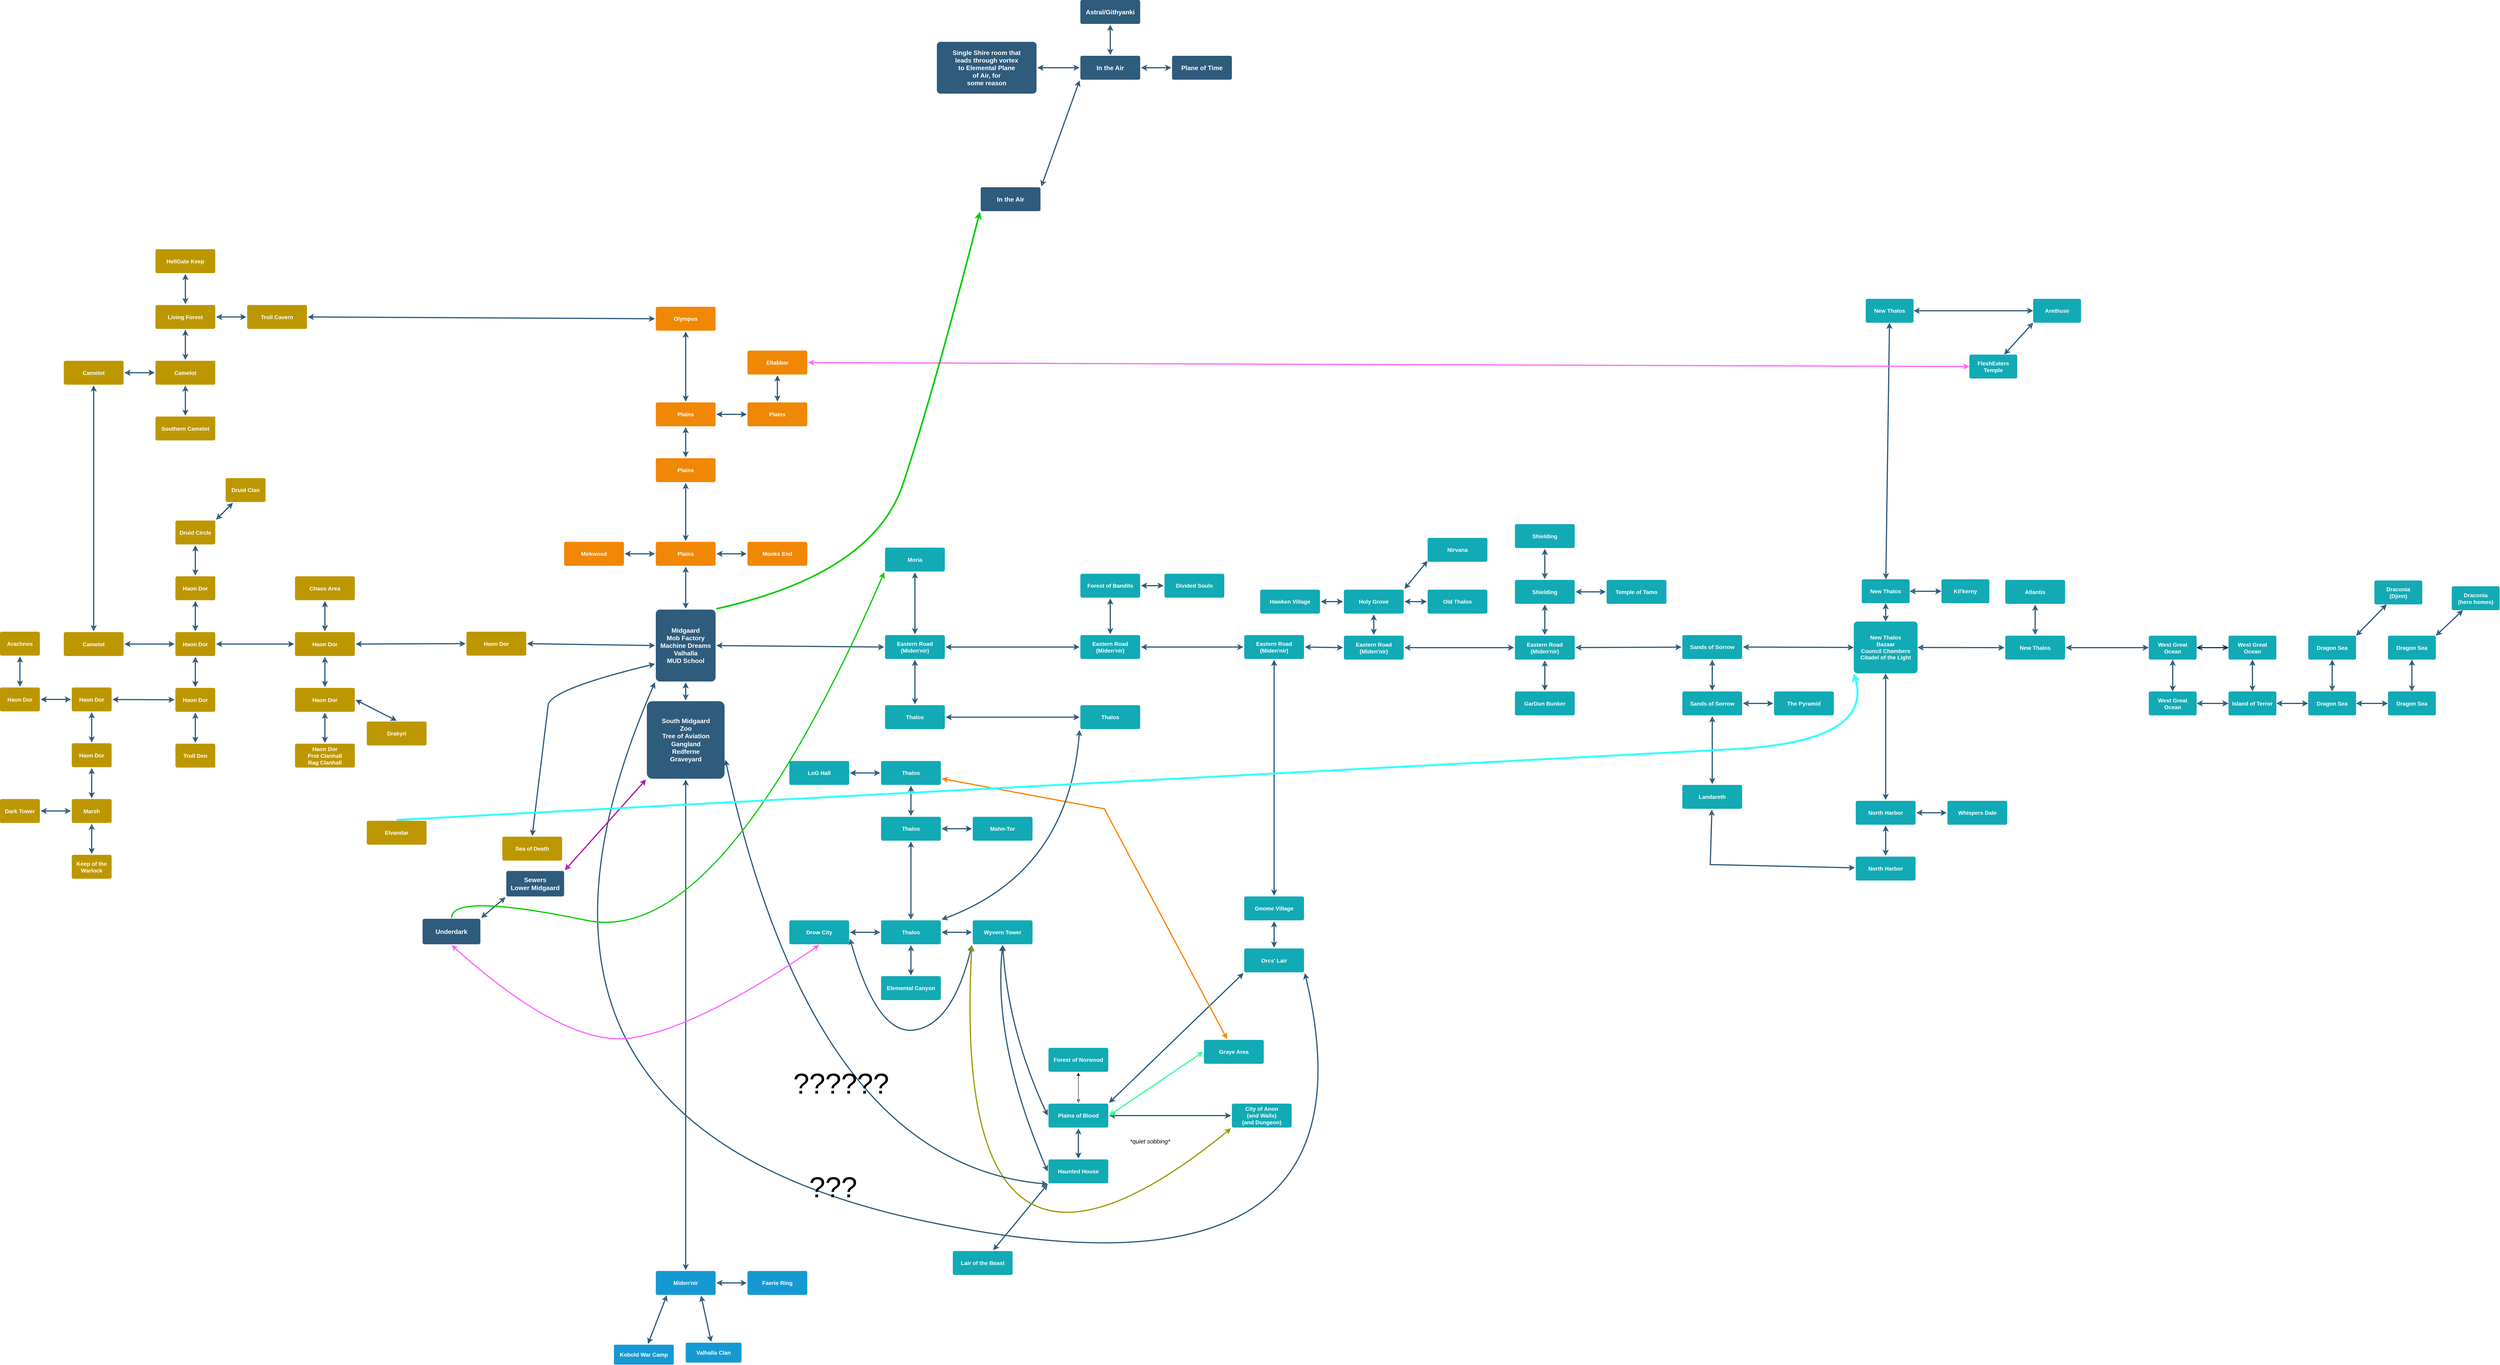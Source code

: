 <mxfile version="20.0.4" type="github">
  <diagram id="6a731a19-8d31-9384-78a2-239565b7b9f0" name="Page-1">
    <mxGraphModel dx="2842" dy="2562" grid="1" gridSize="10" guides="1" tooltips="1" connect="1" arrows="1" fold="1" page="1" pageScale="1" pageWidth="1169" pageHeight="827" background="none" math="0" shadow="0">
      <root>
        <mxCell id="0" />
        <mxCell id="1" parent="0" />
        <mxCell id="RiJoN2eTmRhTmO86q6G4-1902" value="" style="edgeStyle=none;orthogonalLoop=1;jettySize=auto;html=1;fontFamily=Helvetica;fontSize=14;fontColor=#FFFFFF;startArrow=classic;startFill=0;endArrow=classic;endFill=1;labelBackgroundColor=none;rounded=0;strokeColor=#2F5B7C;shadow=0;strokeWidth=3;" edge="1" parent="1" source="1749" target="RiJoN2eTmRhTmO86q6G4-1901">
          <mxGeometry relative="1" as="geometry" />
        </mxCell>
        <mxCell id="1749" value="South Midgaard&lt;br&gt;Zoo&lt;br&gt;Tree of Aviation&lt;br&gt;Gangland&lt;br&gt;Redferne&lt;br&gt;Graveyard" style="rounded=1;whiteSpace=wrap;html=1;shadow=0;labelBackgroundColor=none;strokeColor=none;strokeWidth=3;fillColor=#2F5B7C;fontFamily=Helvetica;fontSize=16;fontColor=#FFFFFF;align=center;fontStyle=1;spacing=5;arcSize=7;perimeterSpacing=2;" parent="1" vertex="1">
          <mxGeometry x="472.5" y="550" width="195" height="194.5" as="geometry" />
        </mxCell>
        <mxCell id="RiJoN2eTmRhTmO86q6G4-2012" value="" style="edgeStyle=none;orthogonalLoop=1;jettySize=auto;html=1;fontFamily=Helvetica;fontSize=14;fontColor=#FFFFFF;startArrow=classic;startFill=0;endArrow=classic;endFill=1;labelBackgroundColor=none;rounded=0;strokeColor=#2F5B7C;shadow=0;strokeWidth=3;" edge="1" parent="1" source="1753" target="RiJoN2eTmRhTmO86q6G4-2011">
          <mxGeometry relative="1" as="geometry" />
        </mxCell>
        <mxCell id="RiJoN2eTmRhTmO86q6G4-2036" value="" style="edgeStyle=none;orthogonalLoop=1;jettySize=auto;html=1;fontFamily=Helvetica;fontSize=14;fontColor=#FFFFFF;startArrow=classic;startFill=0;endArrow=classic;endFill=1;labelBackgroundColor=none;rounded=0;strokeColor=#2F5B7C;shadow=0;strokeWidth=3;" edge="1" parent="1" source="1753" target="RiJoN2eTmRhTmO86q6G4-2035">
          <mxGeometry relative="1" as="geometry" />
        </mxCell>
        <mxCell id="1753" value="Haon Dor" style="rounded=1;whiteSpace=wrap;html=1;shadow=0;labelBackgroundColor=none;strokeColor=none;strokeWidth=3;fillColor=#BD9700;fontFamily=Helvetica;fontSize=14;fontColor=#FFFFFF;align=center;spacing=5;fontStyle=1;arcSize=7;perimeterSpacing=2;" parent="1" vertex="1">
          <mxGeometry x="-410" y="376.5" width="150" height="60" as="geometry" />
        </mxCell>
        <mxCell id="1754" value="Drakyri" style="rounded=1;whiteSpace=wrap;html=1;shadow=0;labelBackgroundColor=none;strokeColor=none;strokeWidth=3;fillColor=#BD9700;fontFamily=Helvetica;fontSize=14;fontColor=#FFFFFF;align=center;spacing=5;fontStyle=1;arcSize=7;perimeterSpacing=2;" parent="1" vertex="1">
          <mxGeometry x="-230" y="601" width="150" height="60" as="geometry" />
        </mxCell>
        <mxCell id="RiJoN2eTmRhTmO86q6G4-1881" value="" style="edgeStyle=none;orthogonalLoop=1;jettySize=auto;html=1;fontFamily=Helvetica;fontSize=14;fontColor=#FFFFFF;startArrow=classic;startFill=0;endArrow=classic;endFill=1;labelBackgroundColor=none;rounded=0;strokeColor=#2F5B7C;shadow=0;strokeWidth=3;" edge="1" parent="1" source="1755" target="RiJoN2eTmRhTmO86q6G4-1880">
          <mxGeometry relative="1" as="geometry" />
        </mxCell>
        <mxCell id="1755" value="Camelot" style="rounded=1;whiteSpace=wrap;html=1;shadow=0;labelBackgroundColor=none;strokeColor=none;strokeWidth=3;fillColor=#BD9700;fontFamily=Helvetica;fontSize=14;fontColor=#FFFFFF;align=center;spacing=5;fontStyle=1;arcSize=7;perimeterSpacing=2;" parent="1" vertex="1">
          <mxGeometry x="-990" y="376.5" width="150" height="60" as="geometry" />
        </mxCell>
        <mxCell id="RiJoN2eTmRhTmO86q6G4-1923" value="" style="edgeStyle=none;orthogonalLoop=1;jettySize=auto;html=1;fontFamily=Helvetica;fontSize=14;fontColor=#FFFFFF;startArrow=classic;startFill=0;endArrow=classic;endFill=1;labelBackgroundColor=none;rounded=0;strokeColor=#2F5B7C;shadow=0;strokeWidth=3;exitX=0.193;exitY=0.982;exitDx=0;exitDy=0;exitPerimeter=0;" edge="1" parent="1" source="1760" target="RiJoN2eTmRhTmO86q6G4-1922">
          <mxGeometry relative="1" as="geometry" />
        </mxCell>
        <mxCell id="RiJoN2eTmRhTmO86q6G4-1925" value="" style="edgeStyle=none;orthogonalLoop=1;jettySize=auto;html=1;fontFamily=Helvetica;fontSize=14;fontColor=#FFFFFF;startArrow=classic;startFill=0;endArrow=classic;endFill=1;labelBackgroundColor=none;rounded=0;strokeColor=#2F5B7C;shadow=0;strokeWidth=3;exitX=0.75;exitY=1;exitDx=0;exitDy=0;" edge="1" parent="1" source="1760" target="RiJoN2eTmRhTmO86q6G4-1924">
          <mxGeometry relative="1" as="geometry" />
        </mxCell>
        <mxCell id="RiJoN2eTmRhTmO86q6G4-1927" value="" style="edgeStyle=none;orthogonalLoop=1;jettySize=auto;html=1;fontFamily=Helvetica;fontSize=14;fontColor=#FFFFFF;startArrow=classic;startFill=0;endArrow=classic;endFill=1;labelBackgroundColor=none;rounded=0;strokeColor=#2F5B7C;shadow=0;strokeWidth=3;" edge="1" parent="1" source="1760" target="RiJoN2eTmRhTmO86q6G4-1926">
          <mxGeometry relative="1" as="geometry" />
        </mxCell>
        <mxCell id="1760" value="Miden&#39;nir" style="rounded=1;whiteSpace=wrap;html=1;shadow=0;labelBackgroundColor=none;strokeColor=none;strokeWidth=3;fillColor=#1699d3;fontFamily=Helvetica;fontSize=14;fontColor=#FFFFFF;align=center;spacing=5;fontStyle=1;arcSize=7;perimeterSpacing=2;" parent="1" vertex="1">
          <mxGeometry x="495" y="1980" width="150" height="60" as="geometry" />
        </mxCell>
        <mxCell id="RiJoN2eTmRhTmO86q6G4-1897" value="" style="edgeStyle=none;orthogonalLoop=1;jettySize=auto;html=1;fontFamily=Helvetica;fontSize=14;fontColor=#FFFFFF;startArrow=classic;startFill=0;endArrow=classic;endFill=1;labelBackgroundColor=none;rounded=0;strokeColor=#2F5B7C;shadow=0;strokeWidth=3;exitX=0.5;exitY=1;exitDx=0;exitDy=0;" edge="1" parent="1" source="RiJoN2eTmRhTmO86q6G4-1978" target="RiJoN2eTmRhTmO86q6G4-1896">
          <mxGeometry relative="1" as="geometry" />
        </mxCell>
        <mxCell id="RiJoN2eTmRhTmO86q6G4-1979" value="" style="edgeStyle=none;orthogonalLoop=1;jettySize=auto;html=1;fontFamily=Helvetica;fontSize=14;fontColor=#FFFFFF;startArrow=classic;startFill=0;endArrow=classic;endFill=1;labelBackgroundColor=none;rounded=0;strokeColor=#2F5B7C;shadow=0;strokeWidth=3;" edge="1" parent="1" source="1764" target="RiJoN2eTmRhTmO86q6G4-1978">
          <mxGeometry relative="1" as="geometry" />
        </mxCell>
        <mxCell id="RiJoN2eTmRhTmO86q6G4-1981" value="" style="edgeStyle=none;orthogonalLoop=1;jettySize=auto;html=1;fontFamily=Helvetica;fontSize=15;fontColor=#000000;startArrow=classic;startFill=0;endArrow=classic;endFill=1;" edge="1" parent="1" source="1764" target="RiJoN2eTmRhTmO86q6G4-1980">
          <mxGeometry relative="1" as="geometry" />
        </mxCell>
        <mxCell id="RiJoN2eTmRhTmO86q6G4-1984" value="" style="edgeStyle=none;orthogonalLoop=1;jettySize=auto;html=1;fontFamily=Helvetica;fontSize=14;fontColor=#FFFFFF;startArrow=classic;startFill=0;endArrow=classic;endFill=1;labelBackgroundColor=none;rounded=0;strokeColor=#2F5B7C;shadow=0;strokeWidth=3;" edge="1" parent="1" source="1764" target="RiJoN2eTmRhTmO86q6G4-1980">
          <mxGeometry relative="1" as="geometry" />
        </mxCell>
        <mxCell id="1764" value="Plains" style="rounded=1;whiteSpace=wrap;html=1;shadow=0;labelBackgroundColor=none;strokeColor=none;strokeWidth=3;fillColor=#F08705;fontFamily=Helvetica;fontSize=14;fontColor=#FFFFFF;align=center;spacing=5;fontStyle=1;arcSize=7;perimeterSpacing=2;" parent="1" vertex="1">
          <mxGeometry x="495" y="-200" width="150" height="60" as="geometry" />
        </mxCell>
        <mxCell id="1767" value="Olympus" style="rounded=1;whiteSpace=wrap;html=1;shadow=0;labelBackgroundColor=none;strokeColor=none;strokeWidth=3;fillColor=#F08705;fontFamily=Helvetica;fontSize=14;fontColor=#FFFFFF;align=center;spacing=5;arcSize=7;perimeterSpacing=2;fontStyle=1;" parent="1" vertex="1">
          <mxGeometry x="495" y="-440" width="150" height="60" as="geometry" />
        </mxCell>
        <mxCell id="1771" value="Eastern Road&lt;br&gt;(Miden&#39;nir)" style="rounded=1;whiteSpace=wrap;html=1;shadow=0;labelBackgroundColor=none;strokeColor=none;strokeWidth=3;fillColor=#12aab5;fontFamily=Helvetica;fontSize=14;fontColor=#FFFFFF;align=center;spacing=5;fontStyle=1;arcSize=7;perimeterSpacing=2;" parent="1" vertex="1">
          <mxGeometry x="1070" y="384.0" width="150" height="60" as="geometry" />
        </mxCell>
        <mxCell id="1772" value="Thalos" style="rounded=1;whiteSpace=wrap;html=1;shadow=0;labelBackgroundColor=none;strokeColor=none;strokeWidth=3;fillColor=#12aab5;fontFamily=Helvetica;fontSize=14;fontColor=#FFFFFF;align=center;spacing=5;fontStyle=1;arcSize=7;perimeterSpacing=2;" parent="1" vertex="1">
          <mxGeometry x="1070" y="560" width="150" height="60" as="geometry" />
        </mxCell>
        <mxCell id="RiJoN2eTmRhTmO86q6G4-1869" value="" style="edgeStyle=none;orthogonalLoop=1;jettySize=auto;html=1;fontFamily=Helvetica;fontSize=14;fontColor=#FFFFFF;startArrow=classic;startFill=0;endArrow=classic;endFill=1;labelBackgroundColor=none;rounded=0;strokeColor=#2F5B7C;shadow=0;strokeWidth=3;" edge="1" parent="1" source="RiJoN2eTmRhTmO86q6G4-1788" target="RiJoN2eTmRhTmO86q6G4-1868">
          <mxGeometry relative="1" as="geometry" />
        </mxCell>
        <mxCell id="RiJoN2eTmRhTmO86q6G4-2032" value="" style="edgeStyle=none;orthogonalLoop=1;jettySize=auto;html=1;fontFamily=Helvetica;fontSize=14;fontColor=#FFFFFF;startArrow=classic;startFill=0;endArrow=classic;endFill=1;labelBackgroundColor=none;rounded=0;strokeColor=#2F5B7C;shadow=0;strokeWidth=3;" edge="1" parent="1" source="RiJoN2eTmRhTmO86q6G4-1788" target="RiJoN2eTmRhTmO86q6G4-2031">
          <mxGeometry relative="1" as="geometry" />
        </mxCell>
        <mxCell id="RiJoN2eTmRhTmO86q6G4-1788" value="Haon Dor" style="rounded=1;whiteSpace=wrap;html=1;shadow=0;labelBackgroundColor=none;strokeColor=none;strokeWidth=3;fillColor=#BD9700;fontFamily=Helvetica;fontSize=14;fontColor=#FFFFFF;align=center;spacing=5;fontStyle=1;arcSize=7;perimeterSpacing=2;" vertex="1" parent="1">
          <mxGeometry x="-710" y="376.5" width="100" height="60" as="geometry" />
        </mxCell>
        <mxCell id="RiJoN2eTmRhTmO86q6G4-1955" value="" style="edgeStyle=none;orthogonalLoop=1;jettySize=auto;html=1;fontFamily=Helvetica;fontSize=14;fontColor=#FFFFFF;startArrow=classic;startFill=0;endArrow=classic;endFill=1;labelBackgroundColor=none;rounded=0;strokeColor=#2F5B7C;shadow=0;strokeWidth=3;entryX=0;entryY=0.5;entryDx=0;entryDy=0;" edge="1" parent="1" source="RiJoN2eTmRhTmO86q6G4-1792" target="RiJoN2eTmRhTmO86q6G4-1996">
          <mxGeometry relative="1" as="geometry" />
        </mxCell>
        <mxCell id="RiJoN2eTmRhTmO86q6G4-1969" value="" style="edgeStyle=none;orthogonalLoop=1;jettySize=auto;html=1;fontFamily=Helvetica;fontSize=14;fontColor=#FFFFFF;startArrow=classic;startFill=0;endArrow=classic;endFill=1;labelBackgroundColor=none;rounded=0;strokeColor=#2F5B7C;shadow=0;strokeWidth=3;" edge="1" parent="1" source="RiJoN2eTmRhTmO86q6G4-1792" target="RiJoN2eTmRhTmO86q6G4-1968">
          <mxGeometry relative="1" as="geometry" />
        </mxCell>
        <mxCell id="RiJoN2eTmRhTmO86q6G4-1792" value="New Thalos&lt;br&gt;Bazaar&lt;br&gt;Council Chambers&lt;br&gt;Citadel of the Light" style="rounded=1;whiteSpace=wrap;html=1;fontFamily=Helvetica;fontSize=14;fontColor=#FFFFFF;fillColor=#12aab5;strokeColor=none;shadow=0;labelBackgroundColor=none;strokeWidth=3;spacing=5;fontStyle=1;arcSize=7;" vertex="1" parent="1">
          <mxGeometry x="3500" y="350" width="160" height="130" as="geometry" />
        </mxCell>
        <mxCell id="RiJoN2eTmRhTmO86q6G4-1929" value="" style="edgeStyle=none;orthogonalLoop=1;jettySize=auto;html=1;fontFamily=Helvetica;fontSize=14;fontColor=#FFFFFF;startArrow=classic;startFill=0;endArrow=classic;endFill=1;labelBackgroundColor=none;rounded=0;strokeColor=#2F5B7C;shadow=0;strokeWidth=3;" edge="1" parent="1" source="RiJoN2eTmRhTmO86q6G4-1793" target="RiJoN2eTmRhTmO86q6G4-1928">
          <mxGeometry relative="1" as="geometry" />
        </mxCell>
        <mxCell id="RiJoN2eTmRhTmO86q6G4-1793" value="Eastern Road&lt;br&gt;(Miden&#39;nir)" style="rounded=1;whiteSpace=wrap;html=1;shadow=0;labelBackgroundColor=none;strokeColor=none;strokeWidth=3;fillColor=#12aab5;fontFamily=Helvetica;fontSize=14;fontColor=#FFFFFF;align=center;spacing=5;fontStyle=1;arcSize=7;perimeterSpacing=2;" vertex="1" parent="1">
          <mxGeometry x="2221" y="385.5" width="150" height="60" as="geometry" />
        </mxCell>
        <mxCell id="RiJoN2eTmRhTmO86q6G4-1795" value="Moria" style="rounded=1;whiteSpace=wrap;html=1;shadow=0;labelBackgroundColor=none;strokeColor=none;strokeWidth=3;fillColor=#12aab5;fontFamily=Helvetica;fontSize=14;fontColor=#FFFFFF;align=center;spacing=5;fontStyle=1;arcSize=7;perimeterSpacing=2;" vertex="1" parent="1">
          <mxGeometry x="1070" y="164.5" width="150" height="60" as="geometry" />
        </mxCell>
        <mxCell id="RiJoN2eTmRhTmO86q6G4-1796" value="" style="endArrow=classic;startArrow=classic;html=1;rounded=0;shadow=0;labelBackgroundColor=none;fontFamily=Helvetica;fontSize=16;fontColor=#23445D;strokeColor=#2F5B7C;strokeWidth=3;shape=connector;jumpStyle=none;entryX=0.5;entryY=0;entryDx=0;entryDy=0;exitX=0.5;exitY=1;exitDx=0;exitDy=0;" edge="1" parent="1" source="RiJoN2eTmRhTmO86q6G4-1795" target="1771">
          <mxGeometry width="50" height="50" relative="1" as="geometry">
            <mxPoint x="1200" y="324.5" as="sourcePoint" />
            <mxPoint x="1150" y="384.5" as="targetPoint" />
          </mxGeometry>
        </mxCell>
        <mxCell id="RiJoN2eTmRhTmO86q6G4-1798" value="Eastern Road&lt;br&gt;(Miden&#39;nir)" style="rounded=1;whiteSpace=wrap;html=1;shadow=0;labelBackgroundColor=none;strokeColor=none;strokeWidth=3;fillColor=#12aab5;fontFamily=Helvetica;fontSize=14;fontColor=#FFFFFF;align=center;spacing=5;fontStyle=1;arcSize=7;perimeterSpacing=2;" vertex="1" parent="1">
          <mxGeometry x="1560" y="384.0" width="150" height="60" as="geometry" />
        </mxCell>
        <mxCell id="RiJoN2eTmRhTmO86q6G4-1801" value="" style="endArrow=classic;startArrow=classic;html=1;rounded=0;shadow=0;labelBackgroundColor=none;fontFamily=Helvetica;fontSize=14;fontColor=#FFFFFF;strokeColor=#2F5B7C;strokeWidth=3;shape=connector;jumpStyle=none;exitX=1;exitY=0.5;exitDx=0;exitDy=0;entryX=0;entryY=0.5;entryDx=0;entryDy=0;" edge="1" parent="1" source="RiJoN2eTmRhTmO86q6G4-1901" target="1771">
          <mxGeometry width="50" height="50" relative="1" as="geometry">
            <mxPoint x="750" y="430" as="sourcePoint" />
            <mxPoint x="800" y="380" as="targetPoint" />
          </mxGeometry>
        </mxCell>
        <mxCell id="RiJoN2eTmRhTmO86q6G4-1803" value="" style="endArrow=classic;startArrow=classic;html=1;rounded=0;shadow=0;labelBackgroundColor=none;fontFamily=Helvetica;fontSize=14;fontColor=#FFFFFF;strokeColor=#2F5B7C;strokeWidth=3;shape=connector;jumpStyle=none;entryX=0.5;entryY=1;entryDx=0;entryDy=0;exitX=0.5;exitY=0;exitDx=0;exitDy=0;" edge="1" parent="1" source="1764" target="1767">
          <mxGeometry width="50" height="50" relative="1" as="geometry">
            <mxPoint x="580" y="8.5" as="sourcePoint" />
            <mxPoint x="580" y="-98" as="targetPoint" />
          </mxGeometry>
        </mxCell>
        <mxCell id="RiJoN2eTmRhTmO86q6G4-1804" value="" style="endArrow=classic;startArrow=classic;html=1;rounded=0;shadow=0;labelBackgroundColor=none;fontFamily=Helvetica;fontSize=14;fontColor=#FFFFFF;strokeColor=#2F5B7C;strokeWidth=3;shape=connector;jumpStyle=none;entryX=1;entryY=0.5;entryDx=0;entryDy=0;exitX=0;exitY=0.5;exitDx=0;exitDy=0;" edge="1" parent="1" source="RiJoN2eTmRhTmO86q6G4-1901" target="RiJoN2eTmRhTmO86q6G4-2037">
          <mxGeometry width="50" height="50" relative="1" as="geometry">
            <mxPoint x="590" y="398.5" as="sourcePoint" />
            <mxPoint x="590" y="292" as="targetPoint" />
          </mxGeometry>
        </mxCell>
        <mxCell id="RiJoN2eTmRhTmO86q6G4-1805" value="" style="endArrow=classic;startArrow=classic;html=1;rounded=0;shadow=0;labelBackgroundColor=none;fontFamily=Helvetica;fontSize=14;fontColor=#FFFFFF;strokeColor=#2F5B7C;strokeWidth=3;shape=connector;jumpStyle=none;entryX=1;entryY=0.5;entryDx=0;entryDy=0;exitX=0.5;exitY=0;exitDx=0;exitDy=0;" edge="1" parent="1" source="1754" target="RiJoN2eTmRhTmO86q6G4-2011">
          <mxGeometry width="50" height="50" relative="1" as="geometry">
            <mxPoint x="-20" y="399.5" as="sourcePoint" />
            <mxPoint x="-20" y="293" as="targetPoint" />
          </mxGeometry>
        </mxCell>
        <mxCell id="RiJoN2eTmRhTmO86q6G4-1806" value="" style="endArrow=classic;startArrow=classic;html=1;rounded=0;shadow=0;labelBackgroundColor=none;fontFamily=Helvetica;fontSize=14;fontColor=#FFFFFF;strokeColor=#2F5B7C;strokeWidth=3;shape=connector;jumpStyle=none;entryX=0.5;entryY=1;entryDx=0;entryDy=0;exitX=0.5;exitY=0;exitDx=0;exitDy=0;" edge="1" parent="1" source="1760" target="1749">
          <mxGeometry width="50" height="50" relative="1" as="geometry">
            <mxPoint x="610" y="613.5" as="sourcePoint" />
            <mxPoint x="610" y="507" as="targetPoint" />
          </mxGeometry>
        </mxCell>
        <mxCell id="RiJoN2eTmRhTmO86q6G4-1807" value="" style="endArrow=classic;startArrow=classic;html=1;rounded=0;shadow=0;labelBackgroundColor=none;fontFamily=Helvetica;fontSize=14;fontColor=#FFFFFF;strokeColor=#2F5B7C;strokeWidth=3;shape=connector;jumpStyle=none;entryX=0;entryY=0.5;entryDx=0;entryDy=0;exitX=1;exitY=0.5;exitDx=0;exitDy=0;" edge="1" parent="1" source="1772" target="RiJoN2eTmRhTmO86q6G4-1834">
          <mxGeometry width="50" height="50" relative="1" as="geometry">
            <mxPoint x="910" y="428.5" as="sourcePoint" />
            <mxPoint x="910" y="322" as="targetPoint" />
          </mxGeometry>
        </mxCell>
        <mxCell id="RiJoN2eTmRhTmO86q6G4-1808" value="" style="endArrow=classic;startArrow=classic;html=1;rounded=0;shadow=0;labelBackgroundColor=none;fontFamily=Helvetica;fontSize=14;fontColor=#FFFFFF;strokeColor=#2F5B7C;strokeWidth=3;shape=connector;jumpStyle=none;entryX=0;entryY=0.5;entryDx=0;entryDy=0;exitX=1;exitY=0.5;exitDx=0;exitDy=0;" edge="1" parent="1" source="1771" target="RiJoN2eTmRhTmO86q6G4-1798">
          <mxGeometry width="50" height="50" relative="1" as="geometry">
            <mxPoint x="920" y="438.5" as="sourcePoint" />
            <mxPoint x="920" y="332" as="targetPoint" />
          </mxGeometry>
        </mxCell>
        <mxCell id="RiJoN2eTmRhTmO86q6G4-1809" value="Eastern Road&lt;br&gt;(Miden&#39;nir)" style="rounded=1;whiteSpace=wrap;html=1;shadow=0;labelBackgroundColor=none;strokeColor=none;strokeWidth=3;fillColor=#12aab5;fontFamily=Helvetica;fontSize=14;fontColor=#FFFFFF;align=center;spacing=5;fontStyle=1;arcSize=7;perimeterSpacing=2;" vertex="1" parent="1">
          <mxGeometry x="1971" y="384.0" width="150" height="60" as="geometry" />
        </mxCell>
        <mxCell id="RiJoN2eTmRhTmO86q6G4-1810" value="" style="endArrow=classic;startArrow=classic;html=1;rounded=0;shadow=0;labelBackgroundColor=none;fontFamily=Helvetica;fontSize=14;fontColor=#FFFFFF;strokeColor=#2F5B7C;strokeWidth=3;shape=connector;jumpStyle=none;entryX=0;entryY=0.5;entryDx=0;entryDy=0;exitX=1;exitY=0.5;exitDx=0;exitDy=0;" edge="1" parent="1" source="RiJoN2eTmRhTmO86q6G4-1798" target="RiJoN2eTmRhTmO86q6G4-1809">
          <mxGeometry width="50" height="50" relative="1" as="geometry">
            <mxPoint x="1483" y="424.0" as="sourcePoint" />
            <mxPoint x="1568" y="424.0" as="targetPoint" />
          </mxGeometry>
        </mxCell>
        <mxCell id="RiJoN2eTmRhTmO86q6G4-1811" value="" style="endArrow=classic;startArrow=classic;html=1;rounded=0;shadow=0;labelBackgroundColor=none;fontFamily=Helvetica;fontSize=14;fontColor=#FFFFFF;strokeColor=#2F5B7C;strokeWidth=3;shape=connector;jumpStyle=none;entryX=0;entryY=0.5;entryDx=0;entryDy=0;exitX=1;exitY=0.5;exitDx=0;exitDy=0;" edge="1" parent="1" source="RiJoN2eTmRhTmO86q6G4-1809" target="RiJoN2eTmRhTmO86q6G4-1793">
          <mxGeometry width="50" height="50" relative="1" as="geometry">
            <mxPoint x="1683" y="434.0" as="sourcePoint" />
            <mxPoint x="1768" y="434.0" as="targetPoint" />
          </mxGeometry>
        </mxCell>
        <mxCell id="RiJoN2eTmRhTmO86q6G4-1812" value="" style="endArrow=classic;startArrow=classic;html=1;rounded=0;shadow=0;labelBackgroundColor=none;fontFamily=Helvetica;fontSize=14;fontColor=#FFFFFF;strokeColor=#2F5B7C;strokeWidth=3;shape=connector;jumpStyle=none;entryX=1;entryY=0.5;entryDx=0;entryDy=0;exitX=0;exitY=0.5;exitDx=0;exitDy=0;" edge="1" parent="1" source="1753" target="RiJoN2eTmRhTmO86q6G4-1788">
          <mxGeometry width="50" height="50" relative="1" as="geometry">
            <mxPoint x="-479" y="405" as="sourcePoint" />
            <mxPoint x="-610" y="405" as="targetPoint" />
          </mxGeometry>
        </mxCell>
        <mxCell id="RiJoN2eTmRhTmO86q6G4-1813" value="" style="endArrow=classic;startArrow=classic;html=1;rounded=0;shadow=0;labelBackgroundColor=none;fontFamily=Helvetica;fontSize=14;fontColor=#FFFFFF;strokeColor=#2F5B7C;strokeWidth=3;shape=connector;jumpStyle=none;entryX=1;entryY=0.5;entryDx=0;entryDy=0;exitX=0;exitY=0.5;exitDx=0;exitDy=0;" edge="1" parent="1" source="RiJoN2eTmRhTmO86q6G4-1788" target="1755">
          <mxGeometry width="50" height="50" relative="1" as="geometry">
            <mxPoint x="-719" y="481" as="sourcePoint" />
            <mxPoint x="-850" y="481" as="targetPoint" />
          </mxGeometry>
        </mxCell>
        <mxCell id="RiJoN2eTmRhTmO86q6G4-1814" value="Forest of Bandits" style="rounded=1;whiteSpace=wrap;html=1;shadow=0;labelBackgroundColor=none;strokeColor=none;strokeWidth=3;fillColor=#12aab5;fontFamily=Helvetica;fontSize=14;fontColor=#FFFFFF;align=center;spacing=5;fontStyle=1;arcSize=7;perimeterSpacing=2;" vertex="1" parent="1">
          <mxGeometry x="1560" y="230.0" width="150" height="60" as="geometry" />
        </mxCell>
        <mxCell id="RiJoN2eTmRhTmO86q6G4-1815" value="" style="endArrow=classic;startArrow=classic;html=1;rounded=0;shadow=0;labelBackgroundColor=none;fontFamily=Helvetica;fontSize=14;fontColor=#FFFFFF;strokeColor=#2F5B7C;strokeWidth=3;shape=connector;jumpStyle=none;entryX=0.5;entryY=1;entryDx=0;entryDy=0;" edge="1" parent="1" source="RiJoN2eTmRhTmO86q6G4-1798" target="RiJoN2eTmRhTmO86q6G4-1814">
          <mxGeometry width="50" height="50" relative="1" as="geometry">
            <mxPoint x="1483" y="424.0" as="sourcePoint" />
            <mxPoint x="1568" y="424.0" as="targetPoint" />
          </mxGeometry>
        </mxCell>
        <mxCell id="RiJoN2eTmRhTmO86q6G4-1816" value="Divided Souls" style="rounded=1;whiteSpace=wrap;html=1;shadow=0;labelBackgroundColor=none;strokeColor=none;strokeWidth=3;fillColor=#12aab5;fontFamily=Helvetica;fontSize=14;fontColor=#FFFFFF;align=center;spacing=5;fontStyle=1;arcSize=7;perimeterSpacing=2;" vertex="1" parent="1">
          <mxGeometry x="1771" y="230.0" width="150" height="60" as="geometry" />
        </mxCell>
        <mxCell id="RiJoN2eTmRhTmO86q6G4-1817" value="" style="endArrow=classic;startArrow=classic;html=1;rounded=0;shadow=0;labelBackgroundColor=none;fontFamily=Helvetica;fontSize=14;fontColor=#FFFFFF;strokeColor=#2F5B7C;strokeWidth=3;shape=connector;jumpStyle=none;entryX=0;entryY=0.5;entryDx=0;entryDy=0;exitX=1;exitY=0.5;exitDx=0;exitDy=0;" edge="1" parent="1" source="RiJoN2eTmRhTmO86q6G4-1814" target="RiJoN2eTmRhTmO86q6G4-1816">
          <mxGeometry width="50" height="50" relative="1" as="geometry">
            <mxPoint x="1645" y="392" as="sourcePoint" />
            <mxPoint x="1645" y="302" as="targetPoint" />
          </mxGeometry>
        </mxCell>
        <mxCell id="RiJoN2eTmRhTmO86q6G4-1818" value="Gnome Village" style="rounded=1;whiteSpace=wrap;html=1;shadow=0;labelBackgroundColor=none;strokeColor=none;strokeWidth=3;fillColor=#12aab5;fontFamily=Helvetica;fontSize=14;fontColor=#FFFFFF;align=center;spacing=5;fontStyle=1;arcSize=7;perimeterSpacing=2;" vertex="1" parent="1">
          <mxGeometry x="1971" y="1040" width="150" height="60" as="geometry" />
        </mxCell>
        <mxCell id="RiJoN2eTmRhTmO86q6G4-1819" value="" style="endArrow=classic;startArrow=classic;html=1;rounded=0;shadow=0;labelBackgroundColor=none;fontFamily=Helvetica;fontSize=14;fontColor=#FFFFFF;strokeColor=#2F5B7C;strokeWidth=3;shape=connector;jumpStyle=none;entryX=0.5;entryY=0;entryDx=0;entryDy=0;exitX=0.5;exitY=1;exitDx=0;exitDy=0;" edge="1" parent="1" source="RiJoN2eTmRhTmO86q6G4-1809" target="RiJoN2eTmRhTmO86q6G4-1818">
          <mxGeometry width="50" height="50" relative="1" as="geometry">
            <mxPoint x="2133" y="424" as="sourcePoint" />
            <mxPoint x="2229" y="425.5" as="targetPoint" />
          </mxGeometry>
        </mxCell>
        <mxCell id="RiJoN2eTmRhTmO86q6G4-1820" value="Orcs&#39; Lair" style="rounded=1;whiteSpace=wrap;html=1;shadow=0;labelBackgroundColor=none;strokeColor=none;strokeWidth=3;fillColor=#12aab5;fontFamily=Helvetica;fontSize=14;fontColor=#FFFFFF;align=center;spacing=5;fontStyle=1;arcSize=7;perimeterSpacing=2;" vertex="1" parent="1">
          <mxGeometry x="1971" y="1170.5" width="150" height="60" as="geometry" />
        </mxCell>
        <mxCell id="RiJoN2eTmRhTmO86q6G4-1821" value="" style="endArrow=classic;startArrow=classic;html=1;rounded=0;shadow=0;labelBackgroundColor=none;fontFamily=Helvetica;fontSize=14;fontColor=#FFFFFF;strokeColor=#2F5B7C;strokeWidth=3;shape=connector;jumpStyle=none;entryX=0.5;entryY=0;entryDx=0;entryDy=0;exitX=0.5;exitY=1;exitDx=0;exitDy=0;" edge="1" parent="1" source="RiJoN2eTmRhTmO86q6G4-1818" target="RiJoN2eTmRhTmO86q6G4-1820">
          <mxGeometry width="50" height="50" relative="1" as="geometry">
            <mxPoint x="2056" y="996.0" as="sourcePoint" />
            <mxPoint x="2056" y="1048.0" as="targetPoint" />
          </mxGeometry>
        </mxCell>
        <mxCell id="RiJoN2eTmRhTmO86q6G4-1858" value="" style="edgeStyle=none;orthogonalLoop=1;jettySize=auto;html=1;fontFamily=Helvetica;fontSize=14;fontColor=#FFFFFF;startArrow=classic;startFill=0;endArrow=classic;endFill=1;labelBackgroundColor=none;rounded=0;strokeColor=#2F5B7C;shadow=0;strokeWidth=3;" edge="1" parent="1" source="RiJoN2eTmRhTmO86q6G4-1822" target="RiJoN2eTmRhTmO86q6G4-1857">
          <mxGeometry relative="1" as="geometry" />
        </mxCell>
        <mxCell id="RiJoN2eTmRhTmO86q6G4-1860" value="" style="edgeStyle=none;orthogonalLoop=1;jettySize=auto;html=1;fontFamily=Helvetica;fontSize=14;fontColor=#FFFFFF;startArrow=classic;startFill=0;endArrow=classic;endFill=1;labelBackgroundColor=none;rounded=0;strokeColor=#2F5B7C;shadow=0;strokeWidth=3;" edge="1" parent="1" source="RiJoN2eTmRhTmO86q6G4-1822" target="RiJoN2eTmRhTmO86q6G4-1859">
          <mxGeometry relative="1" as="geometry" />
        </mxCell>
        <mxCell id="RiJoN2eTmRhTmO86q6G4-1919" value="" style="edgeStyle=none;orthogonalLoop=1;jettySize=auto;html=1;fontFamily=Helvetica;fontSize=15;fontColor=#000000;startArrow=classic;startFill=0;endArrow=classic;endFill=1;" edge="1" parent="1" source="RiJoN2eTmRhTmO86q6G4-1822" target="RiJoN2eTmRhTmO86q6G4-1918">
          <mxGeometry relative="1" as="geometry" />
        </mxCell>
        <mxCell id="RiJoN2eTmRhTmO86q6G4-1822" value="Plains of Blood" style="rounded=1;whiteSpace=wrap;html=1;shadow=0;labelBackgroundColor=none;strokeColor=none;strokeWidth=3;fillColor=#12aab5;fontFamily=Helvetica;fontSize=14;fontColor=#FFFFFF;align=center;spacing=5;fontStyle=1;arcSize=7;perimeterSpacing=2;" vertex="1" parent="1">
          <mxGeometry x="1480" y="1560" width="150" height="60" as="geometry" />
        </mxCell>
        <mxCell id="RiJoN2eTmRhTmO86q6G4-1823" value="" style="endArrow=classic;startArrow=classic;html=1;rounded=0;shadow=0;labelBackgroundColor=none;fontFamily=Helvetica;fontSize=14;fontColor=#FFFFFF;strokeColor=#2F5B7C;strokeWidth=3;shape=connector;jumpStyle=none;entryX=1;entryY=0;entryDx=0;entryDy=0;exitX=0;exitY=1;exitDx=0;exitDy=0;" edge="1" parent="1" source="RiJoN2eTmRhTmO86q6G4-1820" target="RiJoN2eTmRhTmO86q6G4-1822">
          <mxGeometry width="50" height="50" relative="1" as="geometry">
            <mxPoint x="2056" y="1112.0" as="sourcePoint" />
            <mxPoint x="2056" y="1178.5" as="targetPoint" />
          </mxGeometry>
        </mxCell>
        <mxCell id="RiJoN2eTmRhTmO86q6G4-1824" value="Holy Grove" style="rounded=1;whiteSpace=wrap;html=1;shadow=0;labelBackgroundColor=none;strokeColor=none;strokeWidth=3;fillColor=#12aab5;fontFamily=Helvetica;fontSize=14;fontColor=#FFFFFF;align=center;spacing=5;fontStyle=1;arcSize=7;perimeterSpacing=2;" vertex="1" parent="1">
          <mxGeometry x="2221" y="270.0" width="150" height="60" as="geometry" />
        </mxCell>
        <mxCell id="RiJoN2eTmRhTmO86q6G4-1825" value="" style="endArrow=classic;startArrow=classic;html=1;rounded=0;shadow=0;labelBackgroundColor=none;fontFamily=Helvetica;fontSize=16;fontColor=#23445D;strokeColor=#2F5B7C;strokeWidth=3;shape=connector;jumpStyle=none;entryX=0.5;entryY=1;entryDx=0;entryDy=0;" edge="1" parent="1" source="RiJoN2eTmRhTmO86q6G4-1793" target="RiJoN2eTmRhTmO86q6G4-1824">
          <mxGeometry width="50" height="50" relative="1" as="geometry">
            <mxPoint x="2383.0" y="425.5" as="sourcePoint" />
            <mxPoint x="2531" y="425.5" as="targetPoint" />
          </mxGeometry>
        </mxCell>
        <mxCell id="RiJoN2eTmRhTmO86q6G4-1826" value="Old Thalos" style="rounded=1;whiteSpace=wrap;html=1;shadow=0;labelBackgroundColor=none;strokeColor=none;strokeWidth=3;fillColor=#12aab5;fontFamily=Helvetica;fontSize=14;fontColor=#FFFFFF;align=center;spacing=5;fontStyle=1;arcSize=7;perimeterSpacing=2;" vertex="1" parent="1">
          <mxGeometry x="2431" y="270.0" width="150" height="60" as="geometry" />
        </mxCell>
        <mxCell id="RiJoN2eTmRhTmO86q6G4-1827" value="" style="endArrow=classic;startArrow=classic;html=1;rounded=0;shadow=0;labelBackgroundColor=none;fontFamily=Helvetica;fontSize=16;fontColor=#23445D;strokeColor=#2F5B7C;strokeWidth=3;shape=connector;jumpStyle=none;entryX=0;entryY=0.5;entryDx=0;entryDy=0;exitX=1;exitY=0.5;exitDx=0;exitDy=0;" edge="1" parent="1" source="RiJoN2eTmRhTmO86q6G4-1824" target="RiJoN2eTmRhTmO86q6G4-1826">
          <mxGeometry width="50" height="50" relative="1" as="geometry">
            <mxPoint x="2306" y="393.5" as="sourcePoint" />
            <mxPoint x="2306" y="342.0" as="targetPoint" />
          </mxGeometry>
        </mxCell>
        <mxCell id="RiJoN2eTmRhTmO86q6G4-1828" value="Nirvana" style="rounded=1;whiteSpace=wrap;html=1;shadow=0;labelBackgroundColor=none;strokeColor=none;strokeWidth=3;fillColor=#12aab5;fontFamily=Helvetica;fontSize=14;fontColor=#FFFFFF;align=center;spacing=5;fontStyle=1;arcSize=7;perimeterSpacing=2;" vertex="1" parent="1">
          <mxGeometry x="2431" y="140.0" width="150" height="60" as="geometry" />
        </mxCell>
        <mxCell id="RiJoN2eTmRhTmO86q6G4-1829" value="" style="endArrow=classic;startArrow=classic;html=1;rounded=0;shadow=0;labelBackgroundColor=none;fontFamily=Helvetica;fontSize=16;fontColor=#23445D;strokeColor=#2F5B7C;strokeWidth=3;shape=connector;jumpStyle=none;entryX=0.013;entryY=0.932;entryDx=0;entryDy=0;exitX=1;exitY=0;exitDx=0;exitDy=0;entryPerimeter=0;" edge="1" parent="1" source="RiJoN2eTmRhTmO86q6G4-1824" target="RiJoN2eTmRhTmO86q6G4-1828">
          <mxGeometry width="50" height="50" relative="1" as="geometry">
            <mxPoint x="2383.0" y="310.0" as="sourcePoint" />
            <mxPoint x="2439.0" y="310.0" as="targetPoint" />
          </mxGeometry>
        </mxCell>
        <mxCell id="RiJoN2eTmRhTmO86q6G4-1830" value="Hawken Village" style="rounded=1;whiteSpace=wrap;html=1;shadow=0;labelBackgroundColor=none;strokeColor=none;strokeWidth=3;fillColor=#12aab5;fontFamily=Helvetica;fontSize=14;fontColor=#FFFFFF;align=center;spacing=5;fontStyle=1;arcSize=7;perimeterSpacing=2;" vertex="1" parent="1">
          <mxGeometry x="2011" y="270.0" width="150" height="60" as="geometry" />
        </mxCell>
        <mxCell id="RiJoN2eTmRhTmO86q6G4-1831" value="" style="endArrow=classic;startArrow=classic;html=1;rounded=0;shadow=0;labelBackgroundColor=none;fontFamily=Helvetica;fontSize=16;fontColor=#23445D;strokeColor=#2F5B7C;strokeWidth=3;shape=connector;jumpStyle=none;entryX=0;entryY=0.5;entryDx=0;entryDy=0;exitX=1;exitY=0.5;exitDx=0;exitDy=0;" edge="1" parent="1" source="RiJoN2eTmRhTmO86q6G4-1830" target="RiJoN2eTmRhTmO86q6G4-1824">
          <mxGeometry width="50" height="50" relative="1" as="geometry">
            <mxPoint x="2383.0" y="278" as="sourcePoint" />
            <mxPoint x="2441.002" y="207.648" as="targetPoint" />
          </mxGeometry>
        </mxCell>
        <mxCell id="RiJoN2eTmRhTmO86q6G4-1833" value="" style="endArrow=classic;startArrow=classic;html=1;rounded=0;shadow=0;labelBackgroundColor=none;fontFamily=Helvetica;fontSize=14;fontColor=#FFFFFF;strokeColor=#2F5B7C;strokeWidth=3;shape=connector;jumpStyle=none;entryX=0.5;entryY=1;entryDx=0;entryDy=0;exitX=0.5;exitY=0;exitDx=0;exitDy=0;" edge="1" parent="1" source="1772" target="1771">
          <mxGeometry width="50" height="50" relative="1" as="geometry">
            <mxPoint x="1072" y="678" as="sourcePoint" />
            <mxPoint x="1098" y="642.5" as="targetPoint" />
          </mxGeometry>
        </mxCell>
        <mxCell id="RiJoN2eTmRhTmO86q6G4-1834" value="Thalos" style="rounded=1;whiteSpace=wrap;html=1;shadow=0;labelBackgroundColor=none;strokeColor=none;strokeWidth=3;fillColor=#12aab5;fontFamily=Helvetica;fontSize=14;fontColor=#FFFFFF;align=center;spacing=5;fontStyle=1;arcSize=7;perimeterSpacing=2;" vertex="1" parent="1">
          <mxGeometry x="1560" y="560" width="150" height="60" as="geometry" />
        </mxCell>
        <mxCell id="RiJoN2eTmRhTmO86q6G4-1839" value="" style="edgeStyle=none;orthogonalLoop=1;jettySize=auto;html=1;fontFamily=Helvetica;fontSize=14;fontColor=#FFFFFF;startArrow=classic;startFill=0;endArrow=classic;endFill=1;labelBackgroundColor=none;rounded=0;strokeColor=#2F5B7C;shadow=0;strokeWidth=3;" edge="1" parent="1" source="RiJoN2eTmRhTmO86q6G4-1836" target="RiJoN2eTmRhTmO86q6G4-1838">
          <mxGeometry relative="1" as="geometry" />
        </mxCell>
        <mxCell id="RiJoN2eTmRhTmO86q6G4-1841" value="" style="edgeStyle=none;orthogonalLoop=1;jettySize=auto;html=1;fontFamily=Helvetica;fontSize=14;fontColor=#FFFFFF;startArrow=classic;startFill=0;endArrow=classic;endFill=1;labelBackgroundColor=none;rounded=0;strokeColor=#2F5B7C;shadow=0;strokeWidth=3;" edge="1" parent="1" source="RiJoN2eTmRhTmO86q6G4-1836" target="RiJoN2eTmRhTmO86q6G4-1840">
          <mxGeometry relative="1" as="geometry" />
        </mxCell>
        <mxCell id="RiJoN2eTmRhTmO86q6G4-1852" value="" style="edgeStyle=none;orthogonalLoop=1;jettySize=auto;html=1;fontFamily=Helvetica;fontSize=14;fontColor=#FFFFFF;startArrow=classic;startFill=0;endArrow=classic;endFill=1;labelBackgroundColor=none;rounded=0;strokeColor=#2F5B7C;shadow=0;strokeWidth=3;" edge="1" parent="1" source="RiJoN2eTmRhTmO86q6G4-1836" target="RiJoN2eTmRhTmO86q6G4-1851">
          <mxGeometry relative="1" as="geometry" />
        </mxCell>
        <mxCell id="RiJoN2eTmRhTmO86q6G4-1854" value="" style="edgeStyle=none;orthogonalLoop=1;jettySize=auto;html=1;fontFamily=Helvetica;fontSize=14;fontColor=#FFFFFF;startArrow=classic;startFill=0;endArrow=classic;endFill=1;labelBackgroundColor=none;rounded=0;strokeColor=#2F5B7C;shadow=0;strokeWidth=3;" edge="1" parent="1" source="RiJoN2eTmRhTmO86q6G4-1836" target="RiJoN2eTmRhTmO86q6G4-1853">
          <mxGeometry relative="1" as="geometry" />
        </mxCell>
        <mxCell id="RiJoN2eTmRhTmO86q6G4-1836" value="Thalos" style="rounded=1;whiteSpace=wrap;html=1;shadow=0;labelBackgroundColor=none;strokeColor=none;strokeWidth=3;fillColor=#12aab5;fontFamily=Helvetica;fontSize=14;fontColor=#FFFFFF;align=center;spacing=5;fontStyle=1;arcSize=7;perimeterSpacing=2;" vertex="1" parent="1">
          <mxGeometry x="1060" y="1100" width="150" height="60" as="geometry" />
        </mxCell>
        <mxCell id="RiJoN2eTmRhTmO86q6G4-1838" value="Drow City" style="rounded=1;whiteSpace=wrap;html=1;shadow=0;labelBackgroundColor=none;strokeColor=none;strokeWidth=3;fillColor=#12aab5;fontFamily=Helvetica;fontSize=14;fontColor=#FFFFFF;align=center;spacing=5;fontStyle=1;arcSize=7;perimeterSpacing=2;" vertex="1" parent="1">
          <mxGeometry x="830" y="1100" width="150" height="60" as="geometry" />
        </mxCell>
        <mxCell id="RiJoN2eTmRhTmO86q6G4-1843" value="" style="edgeStyle=none;orthogonalLoop=1;jettySize=auto;html=1;fontFamily=Helvetica;fontSize=14;fontColor=#FFFFFF;startArrow=classic;startFill=0;endArrow=classic;endFill=1;labelBackgroundColor=none;rounded=0;strokeColor=#2F5B7C;shadow=0;strokeWidth=3;" edge="1" parent="1" source="RiJoN2eTmRhTmO86q6G4-1840" target="RiJoN2eTmRhTmO86q6G4-1842">
          <mxGeometry relative="1" as="geometry" />
        </mxCell>
        <mxCell id="RiJoN2eTmRhTmO86q6G4-1845" value="" style="edgeStyle=none;orthogonalLoop=1;jettySize=auto;html=1;fontFamily=Helvetica;fontSize=14;fontColor=#FFFFFF;startArrow=classic;startFill=0;endArrow=classic;endFill=1;labelBackgroundColor=none;rounded=0;strokeColor=#2F5B7C;shadow=0;strokeWidth=3;" edge="1" parent="1" source="RiJoN2eTmRhTmO86q6G4-1840" target="RiJoN2eTmRhTmO86q6G4-1844">
          <mxGeometry relative="1" as="geometry" />
        </mxCell>
        <mxCell id="RiJoN2eTmRhTmO86q6G4-1840" value="Thalos" style="rounded=1;whiteSpace=wrap;html=1;shadow=0;labelBackgroundColor=none;strokeColor=none;strokeWidth=3;fillColor=#12aab5;fontFamily=Helvetica;fontSize=14;fontColor=#FFFFFF;align=center;spacing=5;fontStyle=1;arcSize=7;perimeterSpacing=2;" vertex="1" parent="1">
          <mxGeometry x="1060" y="840" width="150" height="60" as="geometry" />
        </mxCell>
        <mxCell id="RiJoN2eTmRhTmO86q6G4-1842" value="Mahn-Tor" style="rounded=1;whiteSpace=wrap;html=1;shadow=0;labelBackgroundColor=none;strokeColor=none;strokeWidth=3;fillColor=#12aab5;fontFamily=Helvetica;fontSize=14;fontColor=#FFFFFF;align=center;spacing=5;fontStyle=1;arcSize=7;perimeterSpacing=2;" vertex="1" parent="1">
          <mxGeometry x="1290" y="840" width="150" height="60" as="geometry" />
        </mxCell>
        <mxCell id="RiJoN2eTmRhTmO86q6G4-1850" value="" style="edgeStyle=none;orthogonalLoop=1;jettySize=auto;html=1;fontFamily=Helvetica;fontSize=14;fontColor=#FFFFFF;startArrow=classic;startFill=0;endArrow=classic;endFill=1;labelBackgroundColor=none;rounded=0;strokeColor=#2F5B7C;shadow=0;strokeWidth=3;" edge="1" parent="1" source="RiJoN2eTmRhTmO86q6G4-1844" target="RiJoN2eTmRhTmO86q6G4-1849">
          <mxGeometry relative="1" as="geometry" />
        </mxCell>
        <mxCell id="RiJoN2eTmRhTmO86q6G4-1844" value="Thalos" style="rounded=1;whiteSpace=wrap;html=1;shadow=0;labelBackgroundColor=none;strokeColor=none;strokeWidth=3;fillColor=#12aab5;fontFamily=Helvetica;fontSize=14;fontColor=#FFFFFF;align=center;spacing=5;fontStyle=1;arcSize=7;perimeterSpacing=2;" vertex="1" parent="1">
          <mxGeometry x="1060" y="700" width="150" height="60" as="geometry" />
        </mxCell>
        <mxCell id="RiJoN2eTmRhTmO86q6G4-1848" value="" style="edgeStyle=none;orthogonalLoop=1;jettySize=auto;html=1;fontFamily=Helvetica;fontSize=14;fontColor=#FFFFFF;startArrow=classic;startFill=0;endArrow=classic;endFill=1;labelBackgroundColor=none;rounded=0;strokeColor=#FF8000;shadow=0;strokeWidth=3;" edge="1" parent="1" source="RiJoN2eTmRhTmO86q6G4-1846" target="RiJoN2eTmRhTmO86q6G4-1844">
          <mxGeometry relative="1" as="geometry">
            <Array as="points">
              <mxPoint x="1620" y="820" />
            </Array>
          </mxGeometry>
        </mxCell>
        <mxCell id="RiJoN2eTmRhTmO86q6G4-1846" value="Graye Area" style="rounded=1;whiteSpace=wrap;html=1;shadow=0;labelBackgroundColor=none;strokeColor=none;strokeWidth=3;fillColor=#12aab5;fontFamily=Helvetica;fontSize=14;fontColor=#FFFFFF;align=center;spacing=5;fontStyle=1;arcSize=7;perimeterSpacing=2;" vertex="1" parent="1">
          <mxGeometry x="1870" y="1400" width="150" height="60" as="geometry" />
        </mxCell>
        <mxCell id="RiJoN2eTmRhTmO86q6G4-1849" value="LoG Hall" style="rounded=1;whiteSpace=wrap;html=1;shadow=0;labelBackgroundColor=none;strokeColor=none;strokeWidth=3;fillColor=#12aab5;fontFamily=Helvetica;fontSize=14;fontColor=#FFFFFF;align=center;spacing=5;fontStyle=1;arcSize=7;perimeterSpacing=2;" vertex="1" parent="1">
          <mxGeometry x="830" y="700" width="150" height="60" as="geometry" />
        </mxCell>
        <mxCell id="RiJoN2eTmRhTmO86q6G4-1851" value="Elemental Canyon" style="rounded=1;whiteSpace=wrap;html=1;shadow=0;labelBackgroundColor=none;strokeColor=none;strokeWidth=3;fillColor=#12aab5;fontFamily=Helvetica;fontSize=14;fontColor=#FFFFFF;align=center;spacing=5;fontStyle=1;arcSize=7;perimeterSpacing=2;" vertex="1" parent="1">
          <mxGeometry x="1060" y="1240" width="150" height="60" as="geometry" />
        </mxCell>
        <mxCell id="RiJoN2eTmRhTmO86q6G4-1853" value="Wyvern Tower" style="rounded=1;whiteSpace=wrap;html=1;shadow=0;labelBackgroundColor=none;strokeColor=none;strokeWidth=3;fillColor=#12aab5;fontFamily=Helvetica;fontSize=14;fontColor=#FFFFFF;align=center;spacing=5;fontStyle=1;arcSize=7;perimeterSpacing=2;" vertex="1" parent="1">
          <mxGeometry x="1290" y="1100" width="150" height="60" as="geometry" />
        </mxCell>
        <mxCell id="RiJoN2eTmRhTmO86q6G4-1855" value="" style="curved=1;endArrow=classic;html=1;fontFamily=Helvetica;fontSize=14;fontColor=#FFFFFF;entryX=0;entryY=1;entryDx=0;entryDy=0;exitX=1;exitY=0.75;exitDx=0;exitDy=0;labelBackgroundColor=none;rounded=0;strokeColor=#2F5B7C;startArrow=classic;startFill=0;endFill=1;shadow=0;strokeWidth=3;" edge="1" parent="1" source="RiJoN2eTmRhTmO86q6G4-1838" target="RiJoN2eTmRhTmO86q6G4-1853">
          <mxGeometry width="50" height="50" relative="1" as="geometry">
            <mxPoint x="1130" y="1380" as="sourcePoint" />
            <mxPoint x="1180" y="1330" as="targetPoint" />
            <Array as="points">
              <mxPoint x="1050" y="1390" />
              <mxPoint x="1240" y="1360" />
            </Array>
          </mxGeometry>
        </mxCell>
        <mxCell id="RiJoN2eTmRhTmO86q6G4-1856" value="" style="curved=1;endArrow=classic;html=1;fontFamily=Helvetica;fontSize=14;fontColor=#FFFFFF;exitX=0.5;exitY=1;exitDx=0;exitDy=0;entryX=0;entryY=0.5;entryDx=0;entryDy=0;labelBackgroundColor=none;rounded=0;strokeColor=#2F5B7C;startArrow=classic;startFill=0;endFill=1;shadow=0;strokeWidth=3;" edge="1" parent="1" source="RiJoN2eTmRhTmO86q6G4-1853" target="RiJoN2eTmRhTmO86q6G4-1822">
          <mxGeometry width="50" height="50" relative="1" as="geometry">
            <mxPoint x="1550" y="1080" as="sourcePoint" />
            <mxPoint x="1600" y="1030" as="targetPoint" />
            <Array as="points">
              <mxPoint x="1380" y="1380" />
            </Array>
          </mxGeometry>
        </mxCell>
        <mxCell id="RiJoN2eTmRhTmO86q6G4-1857" value="City of Anon&lt;br&gt;(and Walls)&lt;br&gt;(and Dungeon)" style="rounded=1;whiteSpace=wrap;html=1;shadow=0;labelBackgroundColor=none;strokeColor=none;strokeWidth=3;fillColor=#12aab5;fontFamily=Helvetica;fontSize=14;fontColor=#FFFFFF;align=center;spacing=5;fontStyle=1;arcSize=7;perimeterSpacing=2;" vertex="1" parent="1">
          <mxGeometry x="1940" y="1560" width="150" height="60" as="geometry" />
        </mxCell>
        <mxCell id="RiJoN2eTmRhTmO86q6G4-1914" value="" style="edgeStyle=none;orthogonalLoop=1;jettySize=auto;html=1;fontFamily=Helvetica;fontSize=14;fontColor=#FFFFFF;startArrow=classic;startFill=0;endArrow=classic;endFill=1;labelBackgroundColor=none;rounded=0;strokeColor=#2F5B7C;shadow=0;strokeWidth=3;exitX=0;exitY=1;exitDx=0;exitDy=0;" edge="1" parent="1" source="RiJoN2eTmRhTmO86q6G4-1859" target="RiJoN2eTmRhTmO86q6G4-1913">
          <mxGeometry relative="1" as="geometry" />
        </mxCell>
        <mxCell id="RiJoN2eTmRhTmO86q6G4-1859" value="Haunted House" style="rounded=1;whiteSpace=wrap;html=1;shadow=0;labelBackgroundColor=none;strokeColor=none;strokeWidth=3;fillColor=#12aab5;fontFamily=Helvetica;fontSize=14;fontColor=#FFFFFF;align=center;spacing=5;fontStyle=1;arcSize=7;perimeterSpacing=2;" vertex="1" parent="1">
          <mxGeometry x="1480" y="1700" width="150" height="60" as="geometry" />
        </mxCell>
        <mxCell id="RiJoN2eTmRhTmO86q6G4-1861" value="" style="curved=1;endArrow=classic;html=1;fontFamily=Helvetica;fontSize=14;fontColor=#FFFFFF;exitX=0;exitY=1;exitDx=0;exitDy=0;entryX=0;entryY=1;entryDx=0;entryDy=0;labelBackgroundColor=none;rounded=0;strokeColor=#999900;startArrow=classic;startFill=0;endFill=1;shadow=0;strokeWidth=3;" edge="1" parent="1" source="RiJoN2eTmRhTmO86q6G4-1853" target="RiJoN2eTmRhTmO86q6G4-1857">
          <mxGeometry width="50" height="50" relative="1" as="geometry">
            <mxPoint x="1375" y="1172" as="sourcePoint" />
            <mxPoint x="1488" y="1600" as="targetPoint" />
            <Array as="points">
              <mxPoint x="1230" y="2200" />
            </Array>
          </mxGeometry>
        </mxCell>
        <mxCell id="RiJoN2eTmRhTmO86q6G4-1862" value="" style="curved=1;endArrow=classic;html=1;fontFamily=Helvetica;fontSize=14;fontColor=#FFFFFF;exitX=0.5;exitY=1;exitDx=0;exitDy=0;entryX=0;entryY=0.5;entryDx=0;entryDy=0;labelBackgroundColor=none;rounded=0;strokeColor=#2F5B7C;startArrow=classic;startFill=0;endFill=1;shadow=0;strokeWidth=3;" edge="1" parent="1" source="RiJoN2eTmRhTmO86q6G4-1853" target="RiJoN2eTmRhTmO86q6G4-1859">
          <mxGeometry width="50" height="50" relative="1" as="geometry">
            <mxPoint x="1375" y="1172" as="sourcePoint" />
            <mxPoint x="1488" y="1600" as="targetPoint" />
            <Array as="points">
              <mxPoint x="1340" y="1410" />
            </Array>
          </mxGeometry>
        </mxCell>
        <mxCell id="RiJoN2eTmRhTmO86q6G4-1863" value="" style="curved=1;endArrow=classic;html=1;fontFamily=Helvetica;fontSize=14;fontColor=#FFFFFF;exitX=0;exitY=1;exitDx=0;exitDy=0;entryX=1;entryY=0;entryDx=0;entryDy=0;labelBackgroundColor=none;rounded=0;strokeColor=#2F5B7C;startArrow=classic;startFill=0;endFill=1;shadow=0;strokeWidth=3;" edge="1" parent="1" source="RiJoN2eTmRhTmO86q6G4-1834" target="RiJoN2eTmRhTmO86q6G4-1836">
          <mxGeometry width="50" height="50" relative="1" as="geometry">
            <mxPoint x="1375" y="1172" as="sourcePoint" />
            <mxPoint x="1488" y="1600" as="targetPoint" />
            <Array as="points">
              <mxPoint x="1530" y="980" />
            </Array>
          </mxGeometry>
        </mxCell>
        <mxCell id="RiJoN2eTmRhTmO86q6G4-1864" value="" style="curved=1;endArrow=classic;html=1;fontFamily=Helvetica;fontSize=14;fontColor=#FFFFFF;entryX=1;entryY=1;entryDx=0;entryDy=0;labelBackgroundColor=none;rounded=0;strokeColor=#2F5B7C;startArrow=classic;shadow=0;strokeWidth=3;exitX=0;exitY=1;exitDx=0;exitDy=0;" edge="1" parent="1" source="RiJoN2eTmRhTmO86q6G4-1901" target="RiJoN2eTmRhTmO86q6G4-1820">
          <mxGeometry width="50" height="50" relative="1" as="geometry">
            <mxPoint x="470" y="480" as="sourcePoint" />
            <mxPoint x="2150" y="1310" as="targetPoint" />
            <Array as="points">
              <mxPoint x="10" y="1610" />
              <mxPoint x="2330" y="2100" />
            </Array>
          </mxGeometry>
        </mxCell>
        <mxCell id="RiJoN2eTmRhTmO86q6G4-1867" value="&lt;font color=&quot;#000000&quot; style=&quot;font-size: 72px;&quot;&gt;???&lt;/font&gt;" style="text;html=1;strokeColor=none;fillColor=none;align=center;verticalAlign=middle;whiteSpace=wrap;rounded=0;fontFamily=Helvetica;fontSize=14;fontColor=#FFFFFF;" vertex="1" parent="1">
          <mxGeometry x="770" y="1670" width="340" height="200" as="geometry" />
        </mxCell>
        <mxCell id="RiJoN2eTmRhTmO86q6G4-1871" value="" style="edgeStyle=none;orthogonalLoop=1;jettySize=auto;html=1;fontFamily=Helvetica;fontSize=14;fontColor=#FFFFFF;startArrow=classic;startFill=0;endArrow=classic;endFill=1;labelBackgroundColor=none;rounded=0;strokeColor=#2F5B7C;shadow=0;strokeWidth=3;" edge="1" parent="1" source="RiJoN2eTmRhTmO86q6G4-1868" target="RiJoN2eTmRhTmO86q6G4-1870">
          <mxGeometry relative="1" as="geometry" />
        </mxCell>
        <mxCell id="RiJoN2eTmRhTmO86q6G4-2022" value="" style="edgeStyle=none;orthogonalLoop=1;jettySize=auto;html=1;fontFamily=Helvetica;fontSize=14;fontColor=#FFFFFF;startArrow=classic;startFill=0;endArrow=classic;endFill=1;labelBackgroundColor=none;rounded=0;strokeColor=#2F5B7C;shadow=0;strokeWidth=3;" edge="1" parent="1" source="RiJoN2eTmRhTmO86q6G4-1868" target="RiJoN2eTmRhTmO86q6G4-2021">
          <mxGeometry relative="1" as="geometry" />
        </mxCell>
        <mxCell id="RiJoN2eTmRhTmO86q6G4-1868" value="Haon Dor" style="rounded=1;whiteSpace=wrap;html=1;shadow=0;labelBackgroundColor=none;strokeColor=none;strokeWidth=3;fillColor=#BD9700;fontFamily=Helvetica;fontSize=14;fontColor=#FFFFFF;align=center;spacing=5;fontStyle=1;arcSize=7;perimeterSpacing=2;" vertex="1" parent="1">
          <mxGeometry x="-710" y="516.5" width="100" height="60" as="geometry" />
        </mxCell>
        <mxCell id="RiJoN2eTmRhTmO86q6G4-1873" value="" style="edgeStyle=none;orthogonalLoop=1;jettySize=auto;html=1;fontFamily=Helvetica;fontSize=14;fontColor=#FFFFFF;startArrow=classic;startFill=0;endArrow=classic;endFill=1;labelBackgroundColor=none;rounded=0;strokeColor=#2F5B7C;shadow=0;strokeWidth=3;" edge="1" parent="1" source="RiJoN2eTmRhTmO86q6G4-1870" target="RiJoN2eTmRhTmO86q6G4-1872">
          <mxGeometry relative="1" as="geometry" />
        </mxCell>
        <mxCell id="RiJoN2eTmRhTmO86q6G4-1877" value="" style="edgeStyle=none;orthogonalLoop=1;jettySize=auto;html=1;fontFamily=Helvetica;fontSize=14;fontColor=#FFFFFF;startArrow=classic;startFill=0;endArrow=classic;endFill=1;labelBackgroundColor=none;rounded=0;strokeColor=#2F5B7C;shadow=0;strokeWidth=3;" edge="1" parent="1" source="RiJoN2eTmRhTmO86q6G4-1870" target="RiJoN2eTmRhTmO86q6G4-1876">
          <mxGeometry relative="1" as="geometry" />
        </mxCell>
        <mxCell id="RiJoN2eTmRhTmO86q6G4-1870" value="Haon Dor" style="rounded=1;whiteSpace=wrap;html=1;shadow=0;labelBackgroundColor=none;strokeColor=none;strokeWidth=3;fillColor=#BD9700;fontFamily=Helvetica;fontSize=14;fontColor=#FFFFFF;align=center;spacing=5;fontStyle=1;arcSize=7;perimeterSpacing=2;" vertex="1" parent="1">
          <mxGeometry x="-970" y="515.5" width="100" height="60" as="geometry" />
        </mxCell>
        <mxCell id="RiJoN2eTmRhTmO86q6G4-1875" value="" style="edgeStyle=none;orthogonalLoop=1;jettySize=auto;html=1;fontFamily=Helvetica;fontSize=14;fontColor=#FFFFFF;startArrow=classic;startFill=0;endArrow=classic;endFill=1;labelBackgroundColor=none;rounded=0;strokeColor=#2F5B7C;shadow=0;strokeWidth=3;" edge="1" parent="1" source="RiJoN2eTmRhTmO86q6G4-1872" target="RiJoN2eTmRhTmO86q6G4-1874">
          <mxGeometry relative="1" as="geometry" />
        </mxCell>
        <mxCell id="RiJoN2eTmRhTmO86q6G4-1872" value="Haon Dor" style="rounded=1;whiteSpace=wrap;html=1;shadow=0;labelBackgroundColor=none;strokeColor=none;strokeWidth=3;fillColor=#BD9700;fontFamily=Helvetica;fontSize=14;fontColor=#FFFFFF;align=center;spacing=5;fontStyle=1;arcSize=7;perimeterSpacing=2;" vertex="1" parent="1">
          <mxGeometry x="-1150" y="515.5" width="100" height="60" as="geometry" />
        </mxCell>
        <mxCell id="RiJoN2eTmRhTmO86q6G4-1874" value="Arachnos" style="rounded=1;whiteSpace=wrap;html=1;shadow=0;labelBackgroundColor=none;strokeColor=none;strokeWidth=3;fillColor=#BD9700;fontFamily=Helvetica;fontSize=14;fontColor=#FFFFFF;align=center;spacing=5;fontStyle=1;arcSize=7;perimeterSpacing=2;" vertex="1" parent="1">
          <mxGeometry x="-1150" y="375.5" width="100" height="60" as="geometry" />
        </mxCell>
        <mxCell id="RiJoN2eTmRhTmO86q6G4-1879" value="" style="edgeStyle=none;orthogonalLoop=1;jettySize=auto;html=1;fontFamily=Helvetica;fontSize=14;fontColor=#FFFFFF;startArrow=classic;startFill=0;endArrow=classic;endFill=1;labelBackgroundColor=none;rounded=0;strokeColor=#2F5B7C;shadow=0;strokeWidth=3;" edge="1" parent="1" source="RiJoN2eTmRhTmO86q6G4-1876" target="RiJoN2eTmRhTmO86q6G4-1878">
          <mxGeometry relative="1" as="geometry" />
        </mxCell>
        <mxCell id="RiJoN2eTmRhTmO86q6G4-1876" value="Haon Dor" style="rounded=1;whiteSpace=wrap;html=1;shadow=0;labelBackgroundColor=none;strokeColor=none;strokeWidth=3;fillColor=#BD9700;fontFamily=Helvetica;fontSize=14;fontColor=#FFFFFF;align=center;spacing=5;fontStyle=1;arcSize=7;perimeterSpacing=2;" vertex="1" parent="1">
          <mxGeometry x="-970" y="655.5" width="100" height="60" as="geometry" />
        </mxCell>
        <mxCell id="RiJoN2eTmRhTmO86q6G4-2028" value="" style="edgeStyle=none;orthogonalLoop=1;jettySize=auto;html=1;fontFamily=Helvetica;fontSize=14;fontColor=#FFFFFF;startArrow=classic;startFill=0;endArrow=classic;endFill=1;labelBackgroundColor=none;rounded=0;strokeColor=#2F5B7C;shadow=0;strokeWidth=3;" edge="1" parent="1" source="RiJoN2eTmRhTmO86q6G4-1878" target="RiJoN2eTmRhTmO86q6G4-2027">
          <mxGeometry relative="1" as="geometry" />
        </mxCell>
        <mxCell id="RiJoN2eTmRhTmO86q6G4-2030" value="" style="edgeStyle=none;orthogonalLoop=1;jettySize=auto;html=1;fontFamily=Helvetica;fontSize=14;fontColor=#FFFFFF;startArrow=classic;startFill=0;endArrow=classic;endFill=1;labelBackgroundColor=none;rounded=0;strokeColor=#2F5B7C;shadow=0;strokeWidth=3;" edge="1" parent="1" source="RiJoN2eTmRhTmO86q6G4-1878" target="RiJoN2eTmRhTmO86q6G4-2029">
          <mxGeometry relative="1" as="geometry" />
        </mxCell>
        <mxCell id="RiJoN2eTmRhTmO86q6G4-1878" value="Marsh" style="rounded=1;whiteSpace=wrap;html=1;shadow=0;labelBackgroundColor=none;strokeColor=none;strokeWidth=3;fillColor=#BD9700;fontFamily=Helvetica;fontSize=14;fontColor=#FFFFFF;align=center;spacing=5;fontStyle=1;arcSize=7;perimeterSpacing=2;" vertex="1" parent="1">
          <mxGeometry x="-970" y="795.5" width="100" height="60" as="geometry" />
        </mxCell>
        <mxCell id="RiJoN2eTmRhTmO86q6G4-1883" value="" style="edgeStyle=none;orthogonalLoop=1;jettySize=auto;html=1;fontFamily=Helvetica;fontSize=14;fontColor=#FFFFFF;startArrow=classic;startFill=0;endArrow=classic;endFill=1;labelBackgroundColor=none;rounded=0;strokeColor=#2F5B7C;shadow=0;strokeWidth=3;" edge="1" parent="1" source="RiJoN2eTmRhTmO86q6G4-1880" target="RiJoN2eTmRhTmO86q6G4-1882">
          <mxGeometry relative="1" as="geometry" />
        </mxCell>
        <mxCell id="RiJoN2eTmRhTmO86q6G4-1880" value="Camelot" style="rounded=1;whiteSpace=wrap;html=1;shadow=0;labelBackgroundColor=none;strokeColor=none;strokeWidth=3;fillColor=#BD9700;fontFamily=Helvetica;fontSize=14;fontColor=#FFFFFF;align=center;spacing=5;fontStyle=1;arcSize=7;perimeterSpacing=2;" vertex="1" parent="1">
          <mxGeometry x="-990" y="-304.5" width="150" height="60" as="geometry" />
        </mxCell>
        <mxCell id="RiJoN2eTmRhTmO86q6G4-1887" value="" style="edgeStyle=none;orthogonalLoop=1;jettySize=auto;html=1;fontFamily=Helvetica;fontSize=14;fontColor=#FFFFFF;startArrow=classic;startFill=0;endArrow=classic;endFill=1;labelBackgroundColor=none;rounded=0;strokeColor=#2F5B7C;shadow=0;strokeWidth=3;" edge="1" parent="1" source="RiJoN2eTmRhTmO86q6G4-1882" target="RiJoN2eTmRhTmO86q6G4-1886">
          <mxGeometry relative="1" as="geometry" />
        </mxCell>
        <mxCell id="RiJoN2eTmRhTmO86q6G4-1890" value="" style="edgeStyle=none;orthogonalLoop=1;jettySize=auto;html=1;fontFamily=Helvetica;fontSize=14;fontColor=#FFFFFF;startArrow=classic;startFill=0;endArrow=classic;endFill=1;labelBackgroundColor=none;rounded=0;strokeColor=#2F5B7C;shadow=0;strokeWidth=3;" edge="1" parent="1" source="RiJoN2eTmRhTmO86q6G4-1882" target="RiJoN2eTmRhTmO86q6G4-1889">
          <mxGeometry relative="1" as="geometry" />
        </mxCell>
        <mxCell id="RiJoN2eTmRhTmO86q6G4-1882" value="Camelot" style="rounded=1;whiteSpace=wrap;html=1;shadow=0;labelBackgroundColor=none;strokeColor=none;strokeWidth=3;fillColor=#BD9700;fontFamily=Helvetica;fontSize=14;fontColor=#FFFFFF;align=center;spacing=5;fontStyle=1;arcSize=7;perimeterSpacing=2;" vertex="1" parent="1">
          <mxGeometry x="-760" y="-304.5" width="150" height="60" as="geometry" />
        </mxCell>
        <mxCell id="RiJoN2eTmRhTmO86q6G4-1886" value="Southern Camelot" style="rounded=1;whiteSpace=wrap;html=1;shadow=0;labelBackgroundColor=none;strokeColor=none;strokeWidth=3;fillColor=#BD9700;fontFamily=Helvetica;fontSize=14;fontColor=#FFFFFF;align=center;spacing=5;fontStyle=1;arcSize=7;perimeterSpacing=2;" vertex="1" parent="1">
          <mxGeometry x="-760" y="-164.5" width="150" height="60" as="geometry" />
        </mxCell>
        <mxCell id="RiJoN2eTmRhTmO86q6G4-1892" value="" style="edgeStyle=none;orthogonalLoop=1;jettySize=auto;html=1;fontFamily=Helvetica;fontSize=14;fontColor=#FFFFFF;startArrow=classic;startFill=0;endArrow=classic;endFill=1;labelBackgroundColor=none;rounded=0;strokeColor=#2F5B7C;shadow=0;strokeWidth=3;" edge="1" parent="1" source="RiJoN2eTmRhTmO86q6G4-1889" target="RiJoN2eTmRhTmO86q6G4-1891">
          <mxGeometry relative="1" as="geometry" />
        </mxCell>
        <mxCell id="RiJoN2eTmRhTmO86q6G4-1895" value="" style="edgeStyle=none;orthogonalLoop=1;jettySize=auto;html=1;fontFamily=Helvetica;fontSize=14;fontColor=#FFFFFF;startArrow=classic;startFill=0;endArrow=classic;endFill=1;labelBackgroundColor=none;rounded=0;strokeColor=#2F5B7C;shadow=0;strokeWidth=3;" edge="1" parent="1" source="RiJoN2eTmRhTmO86q6G4-1889" target="RiJoN2eTmRhTmO86q6G4-1894">
          <mxGeometry relative="1" as="geometry" />
        </mxCell>
        <mxCell id="RiJoN2eTmRhTmO86q6G4-1889" value="Living Forest" style="rounded=1;whiteSpace=wrap;html=1;shadow=0;labelBackgroundColor=none;strokeColor=none;strokeWidth=3;fillColor=#BD9700;fontFamily=Helvetica;fontSize=14;fontColor=#FFFFFF;align=center;spacing=5;fontStyle=1;arcSize=7;perimeterSpacing=2;" vertex="1" parent="1">
          <mxGeometry x="-760" y="-444.5" width="150" height="60" as="geometry" />
        </mxCell>
        <mxCell id="RiJoN2eTmRhTmO86q6G4-1891" value="Troll Cavern" style="rounded=1;whiteSpace=wrap;html=1;shadow=0;labelBackgroundColor=none;strokeColor=none;strokeWidth=3;fillColor=#BD9700;fontFamily=Helvetica;fontSize=14;fontColor=#FFFFFF;align=center;spacing=5;fontStyle=1;arcSize=7;perimeterSpacing=2;" vertex="1" parent="1">
          <mxGeometry x="-530" y="-444.5" width="150" height="60" as="geometry" />
        </mxCell>
        <mxCell id="RiJoN2eTmRhTmO86q6G4-1893" value="" style="endArrow=classic;startArrow=classic;html=1;rounded=0;shadow=0;labelBackgroundColor=none;fontFamily=Helvetica;fontSize=14;fontColor=#FFFFFF;strokeColor=#2F5B7C;strokeWidth=3;shape=connector;jumpStyle=none;entryX=0;entryY=0.5;entryDx=0;entryDy=0;exitX=1;exitY=0.5;exitDx=0;exitDy=0;" edge="1" parent="1" source="RiJoN2eTmRhTmO86q6G4-1891" target="1767">
          <mxGeometry width="50" height="50" relative="1" as="geometry">
            <mxPoint x="580" y="-162" as="sourcePoint" />
            <mxPoint x="580" y="-368" as="targetPoint" />
          </mxGeometry>
        </mxCell>
        <mxCell id="RiJoN2eTmRhTmO86q6G4-1894" value="HellGate Keep" style="rounded=1;whiteSpace=wrap;html=1;shadow=0;labelBackgroundColor=none;strokeColor=none;strokeWidth=3;fillColor=#BD9700;fontFamily=Helvetica;fontSize=14;fontColor=#FFFFFF;align=center;spacing=5;fontStyle=1;arcSize=7;perimeterSpacing=2;" vertex="1" parent="1">
          <mxGeometry x="-760" y="-584.5" width="150" height="60" as="geometry" />
        </mxCell>
        <mxCell id="RiJoN2eTmRhTmO86q6G4-1900" value="" style="edgeStyle=none;orthogonalLoop=1;jettySize=auto;html=1;fontFamily=Helvetica;fontSize=14;fontColor=#FFFFFF;startArrow=classic;startFill=0;endArrow=classic;endFill=1;labelBackgroundColor=none;rounded=0;strokeColor=#2F5B7C;shadow=0;strokeWidth=3;" edge="1" parent="1" source="RiJoN2eTmRhTmO86q6G4-1896" target="RiJoN2eTmRhTmO86q6G4-1899">
          <mxGeometry relative="1" as="geometry" />
        </mxCell>
        <mxCell id="RiJoN2eTmRhTmO86q6G4-2042" value="" style="edgeStyle=none;orthogonalLoop=1;jettySize=auto;html=1;fontFamily=Helvetica;fontSize=14;fontColor=#FFFFFF;startArrow=classic;startFill=0;endArrow=classic;endFill=1;labelBackgroundColor=none;rounded=0;strokeColor=#2F5B7C;shadow=0;strokeWidth=3;" edge="1" parent="1" source="RiJoN2eTmRhTmO86q6G4-1896" target="RiJoN2eTmRhTmO86q6G4-2041">
          <mxGeometry relative="1" as="geometry" />
        </mxCell>
        <mxCell id="RiJoN2eTmRhTmO86q6G4-1896" value="Plains" style="rounded=1;whiteSpace=wrap;html=1;shadow=0;labelBackgroundColor=none;strokeColor=none;strokeWidth=3;fillColor=#F08705;fontFamily=Helvetica;fontSize=14;fontColor=#FFFFFF;align=center;spacing=5;fontStyle=1;arcSize=7;perimeterSpacing=2;" vertex="1" parent="1">
          <mxGeometry x="495" y="150" width="150" height="60" as="geometry" />
        </mxCell>
        <mxCell id="RiJoN2eTmRhTmO86q6G4-1898" value="" style="edgeStyle=none;orthogonalLoop=1;jettySize=auto;html=1;fontFamily=Helvetica;fontSize=14;fontColor=#FFFFFF;startArrow=classic;startFill=0;endArrow=classic;endFill=1;labelBackgroundColor=none;rounded=0;strokeColor=#2F5B7C;shadow=0;strokeWidth=3;exitX=0.5;exitY=1;exitDx=0;exitDy=0;entryX=0.5;entryY=0;entryDx=0;entryDy=0;" edge="1" parent="1" source="RiJoN2eTmRhTmO86q6G4-1896" target="RiJoN2eTmRhTmO86q6G4-1901">
          <mxGeometry relative="1" as="geometry">
            <mxPoint x="580" y="52.0" as="sourcePoint" />
            <mxPoint x="360" y="140" as="targetPoint" />
          </mxGeometry>
        </mxCell>
        <mxCell id="RiJoN2eTmRhTmO86q6G4-1899" value="Monks End" style="rounded=1;whiteSpace=wrap;html=1;shadow=0;labelBackgroundColor=none;strokeColor=none;strokeWidth=3;fillColor=#F08705;fontFamily=Helvetica;fontSize=14;fontColor=#FFFFFF;align=center;spacing=5;fontStyle=1;arcSize=7;perimeterSpacing=2;" vertex="1" parent="1">
          <mxGeometry x="725" y="150" width="150" height="60" as="geometry" />
        </mxCell>
        <mxCell id="RiJoN2eTmRhTmO86q6G4-1901" value="Midgaard&lt;br&gt;Mob Factory&lt;br&gt;Machine Dreams&lt;br&gt;Valhalla&lt;br&gt;MUD School" style="rounded=1;whiteSpace=wrap;html=1;shadow=0;labelBackgroundColor=none;strokeColor=none;strokeWidth=3;fillColor=#2F5B7C;fontFamily=Helvetica;fontSize=16;fontColor=#FFFFFF;align=center;fontStyle=1;spacing=5;arcSize=7;perimeterSpacing=2;" vertex="1" parent="1">
          <mxGeometry x="495" y="320" width="150" height="180.5" as="geometry" />
        </mxCell>
        <mxCell id="RiJoN2eTmRhTmO86q6G4-1903" value="" style="curved=1;endArrow=classic;html=1;fontFamily=Helvetica;fontSize=14;fontColor=#FFFFFF;entryX=1;entryY=0.75;entryDx=0;entryDy=0;exitX=0;exitY=1;exitDx=0;exitDy=0;labelBackgroundColor=none;rounded=0;strokeColor=#2F5B7C;startArrow=classic;startFill=0;endFill=1;shadow=0;strokeWidth=3;" edge="1" parent="1" source="RiJoN2eTmRhTmO86q6G4-1859" target="1749">
          <mxGeometry width="50" height="50" relative="1" as="geometry">
            <mxPoint x="760" y="1050" as="sourcePoint" />
            <mxPoint x="810" y="1000" as="targetPoint" />
            <Array as="points">
              <mxPoint x="890" y="1710" />
            </Array>
          </mxGeometry>
        </mxCell>
        <mxCell id="RiJoN2eTmRhTmO86q6G4-1904" value="&lt;font color=&quot;#000000&quot; style=&quot;font-size: 72px;&quot;&gt;??????&lt;/font&gt;" style="text;html=1;strokeColor=none;fillColor=none;align=center;verticalAlign=middle;whiteSpace=wrap;rounded=0;fontFamily=Helvetica;fontSize=14;fontColor=#FFFFFF;rotation=0;" vertex="1" parent="1">
          <mxGeometry x="790" y="1410" width="340" height="200" as="geometry" />
        </mxCell>
        <mxCell id="RiJoN2eTmRhTmO86q6G4-1911" value="" style="edgeStyle=none;orthogonalLoop=1;jettySize=auto;html=1;fontFamily=Helvetica;fontSize=14;fontColor=#FFFFFF;startArrow=classic;startFill=0;endArrow=classic;endFill=1;labelBackgroundColor=none;rounded=0;strokeColor=#2F5B7C;shadow=0;strokeWidth=3;exitX=0;exitY=1;exitDx=0;exitDy=0;entryX=1;entryY=0;entryDx=0;entryDy=0;" edge="1" parent="1" source="RiJoN2eTmRhTmO86q6G4-1908" target="RiJoN2eTmRhTmO86q6G4-1910">
          <mxGeometry relative="1" as="geometry" />
        </mxCell>
        <mxCell id="RiJoN2eTmRhTmO86q6G4-1908" value="Sewers&lt;br&gt;Lower Midgaard" style="rounded=1;whiteSpace=wrap;html=1;shadow=0;labelBackgroundColor=none;strokeColor=none;strokeWidth=3;fillColor=#2F5B7C;fontFamily=Helvetica;fontSize=16;fontColor=#FFFFFF;align=center;fontStyle=1;spacing=5;arcSize=7;perimeterSpacing=2;" vertex="1" parent="1">
          <mxGeometry x="120" y="976" width="145" height="64" as="geometry" />
        </mxCell>
        <mxCell id="RiJoN2eTmRhTmO86q6G4-1909" value="" style="endArrow=classic;startArrow=classic;html=1;fontFamily=Helvetica;fontSize=14;fontColor=#FFFFFF;entryX=0;entryY=1;entryDx=0;entryDy=0;exitX=1;exitY=0;exitDx=0;exitDy=0;labelBackgroundColor=none;rounded=0;strokeColor=#B013AB;startFill=0;endFill=1;shadow=0;strokeWidth=3;" edge="1" parent="1" source="RiJoN2eTmRhTmO86q6G4-1908" target="1749">
          <mxGeometry width="50" height="50" relative="1" as="geometry">
            <mxPoint x="560" y="1030" as="sourcePoint" />
            <mxPoint x="610" y="980" as="targetPoint" />
          </mxGeometry>
        </mxCell>
        <mxCell id="RiJoN2eTmRhTmO86q6G4-1910" value="Underdark" style="rounded=1;whiteSpace=wrap;html=1;shadow=0;labelBackgroundColor=none;strokeColor=none;strokeWidth=3;fillColor=#2F5B7C;fontFamily=Helvetica;fontSize=16;fontColor=#FFFFFF;align=center;fontStyle=1;spacing=5;arcSize=7;perimeterSpacing=2;" vertex="1" parent="1">
          <mxGeometry x="-90" y="1096" width="145" height="64" as="geometry" />
        </mxCell>
        <mxCell id="RiJoN2eTmRhTmO86q6G4-1913" value="Lair of the Beast" style="rounded=1;whiteSpace=wrap;html=1;shadow=0;labelBackgroundColor=none;strokeColor=none;strokeWidth=3;fillColor=#12aab5;fontFamily=Helvetica;fontSize=14;fontColor=#FFFFFF;align=center;spacing=5;fontStyle=1;arcSize=7;perimeterSpacing=2;" vertex="1" parent="1">
          <mxGeometry x="1240" y="1930" width="150" height="60" as="geometry" />
        </mxCell>
        <mxCell id="RiJoN2eTmRhTmO86q6G4-1915" value="" style="endArrow=classic;startArrow=classic;html=1;rounded=0;shadow=0;labelBackgroundColor=none;fontFamily=Helvetica;fontSize=14;fontColor=#FFFFFF;strokeColor=#33FF99;strokeWidth=3;shape=connector;jumpStyle=none;entryX=1;entryY=0.5;entryDx=0;entryDy=0;exitX=0;exitY=0.5;exitDx=0;exitDy=0;" edge="1" parent="1" source="RiJoN2eTmRhTmO86q6G4-1846" target="RiJoN2eTmRhTmO86q6G4-1822">
          <mxGeometry width="50" height="50" relative="1" as="geometry">
            <mxPoint x="1979.0" y="1242.5" as="sourcePoint" />
            <mxPoint x="1642" y="1568" as="targetPoint" />
          </mxGeometry>
        </mxCell>
        <mxCell id="RiJoN2eTmRhTmO86q6G4-1916" value="&lt;i&gt;&lt;font style=&quot;font-size: 15px;&quot;&gt;*quiet sobbing*&lt;/font&gt;&lt;/i&gt;" style="text;html=1;strokeColor=none;fillColor=none;align=center;verticalAlign=middle;whiteSpace=wrap;rounded=0;fontFamily=Helvetica;fontSize=72;fontColor=#000000;" vertex="1" parent="1">
          <mxGeometry x="1670" y="1610" width="130" height="50" as="geometry" />
        </mxCell>
        <mxCell id="RiJoN2eTmRhTmO86q6G4-1918" value="Forest of Norwood" style="rounded=1;whiteSpace=wrap;html=1;shadow=0;labelBackgroundColor=none;strokeColor=none;strokeWidth=3;fillColor=#12aab5;fontFamily=Helvetica;fontSize=14;fontColor=#FFFFFF;align=center;spacing=5;fontStyle=1;arcSize=7;perimeterSpacing=2;" vertex="1" parent="1">
          <mxGeometry x="1480" y="1420" width="150" height="60" as="geometry" />
        </mxCell>
        <mxCell id="RiJoN2eTmRhTmO86q6G4-1920" value="" style="curved=1;endArrow=classic;html=1;fontFamily=Helvetica;fontSize=14;fontColor=#FFFFFF;exitX=0.5;exitY=1;exitDx=0;exitDy=0;entryX=0.5;entryY=1;entryDx=0;entryDy=0;labelBackgroundColor=none;rounded=0;strokeColor=#FF66FF;startArrow=classic;shadow=0;strokeWidth=3;" edge="1" parent="1" source="RiJoN2eTmRhTmO86q6G4-1910" target="RiJoN2eTmRhTmO86q6G4-1838">
          <mxGeometry width="50" height="50" relative="1" as="geometry">
            <mxPoint x="120" y="1320" as="sourcePoint" />
            <mxPoint x="170" y="1270" as="targetPoint" />
            <Array as="points">
              <mxPoint x="270" y="1420" />
              <mxPoint x="600" y="1370" />
            </Array>
          </mxGeometry>
        </mxCell>
        <mxCell id="RiJoN2eTmRhTmO86q6G4-1921" value="" style="curved=1;endArrow=classic;html=1;fontFamily=Helvetica;fontSize=15;fontColor=#000000;exitX=0.5;exitY=0;exitDx=0;exitDy=0;entryX=0;entryY=1;entryDx=0;entryDy=0;strokeColor=#00CC00;strokeWidth=3;" edge="1" parent="1" source="RiJoN2eTmRhTmO86q6G4-1910" target="RiJoN2eTmRhTmO86q6G4-1795">
          <mxGeometry width="50" height="50" relative="1" as="geometry">
            <mxPoint x="-10" y="1080" as="sourcePoint" />
            <mxPoint x="40" y="1030" as="targetPoint" />
            <Array as="points">
              <mxPoint x="-17" y="1030" />
              <mxPoint x="660" y="1170" />
            </Array>
          </mxGeometry>
        </mxCell>
        <mxCell id="RiJoN2eTmRhTmO86q6G4-1922" value="Kobold War Camp" style="rounded=1;whiteSpace=wrap;html=1;shadow=0;labelBackgroundColor=none;strokeColor=none;strokeWidth=3;fillColor=#1699d3;fontFamily=Helvetica;fontSize=14;fontColor=#FFFFFF;align=center;spacing=5;fontStyle=1;arcSize=7;perimeterSpacing=2;" vertex="1" parent="1">
          <mxGeometry x="390" y="2165" width="150" height="50" as="geometry" />
        </mxCell>
        <mxCell id="RiJoN2eTmRhTmO86q6G4-1924" value="Valhalla Clan" style="rounded=1;whiteSpace=wrap;html=1;shadow=0;labelBackgroundColor=none;strokeColor=none;strokeWidth=3;fillColor=#1699d3;fontFamily=Helvetica;fontSize=14;fontColor=#FFFFFF;align=center;spacing=5;fontStyle=1;arcSize=7;perimeterSpacing=2;" vertex="1" parent="1">
          <mxGeometry x="570" y="2160" width="140" height="50" as="geometry" />
        </mxCell>
        <mxCell id="RiJoN2eTmRhTmO86q6G4-1926" value="Faerie Ring" style="rounded=1;whiteSpace=wrap;html=1;shadow=0;labelBackgroundColor=none;strokeColor=none;strokeWidth=3;fillColor=#1699d3;fontFamily=Helvetica;fontSize=14;fontColor=#FFFFFF;align=center;spacing=5;fontStyle=1;arcSize=7;perimeterSpacing=2;" vertex="1" parent="1">
          <mxGeometry x="725" y="1980" width="150" height="60" as="geometry" />
        </mxCell>
        <mxCell id="RiJoN2eTmRhTmO86q6G4-1931" value="" style="edgeStyle=none;orthogonalLoop=1;jettySize=auto;html=1;fontFamily=Helvetica;fontSize=14;fontColor=#FFFFFF;startArrow=classic;startFill=0;endArrow=classic;endFill=1;labelBackgroundColor=none;rounded=0;strokeColor=#2F5B7C;shadow=0;strokeWidth=3;" edge="1" parent="1" source="RiJoN2eTmRhTmO86q6G4-1928" target="RiJoN2eTmRhTmO86q6G4-1930">
          <mxGeometry relative="1" as="geometry" />
        </mxCell>
        <mxCell id="RiJoN2eTmRhTmO86q6G4-1933" value="" style="edgeStyle=none;orthogonalLoop=1;jettySize=auto;html=1;fontFamily=Helvetica;fontSize=14;fontColor=#FFFFFF;startArrow=classic;startFill=0;endArrow=classic;endFill=1;labelBackgroundColor=none;rounded=0;strokeColor=#2F5B7C;shadow=0;strokeWidth=3;" edge="1" parent="1" source="RiJoN2eTmRhTmO86q6G4-1928" target="RiJoN2eTmRhTmO86q6G4-1932">
          <mxGeometry relative="1" as="geometry" />
        </mxCell>
        <mxCell id="RiJoN2eTmRhTmO86q6G4-1939" value="" style="edgeStyle=none;orthogonalLoop=1;jettySize=auto;html=1;fontFamily=Helvetica;fontSize=14;fontColor=#FFFFFF;startArrow=classic;startFill=0;endArrow=classic;endFill=1;labelBackgroundColor=none;rounded=0;strokeColor=#2F5B7C;shadow=0;strokeWidth=3;" edge="1" parent="1" source="RiJoN2eTmRhTmO86q6G4-1928" target="RiJoN2eTmRhTmO86q6G4-1938">
          <mxGeometry relative="1" as="geometry" />
        </mxCell>
        <mxCell id="RiJoN2eTmRhTmO86q6G4-1928" value="Eastern Road&lt;br&gt;(Miden&#39;nir)" style="rounded=1;whiteSpace=wrap;html=1;shadow=0;labelBackgroundColor=none;strokeColor=none;strokeWidth=3;fillColor=#12aab5;fontFamily=Helvetica;fontSize=14;fontColor=#FFFFFF;align=center;spacing=5;fontStyle=1;arcSize=7;perimeterSpacing=2;" vertex="1" parent="1">
          <mxGeometry x="2650" y="385.5" width="150" height="60" as="geometry" />
        </mxCell>
        <mxCell id="RiJoN2eTmRhTmO86q6G4-1930" value="GarDun Bunker" style="rounded=1;whiteSpace=wrap;html=1;shadow=0;labelBackgroundColor=none;strokeColor=none;strokeWidth=3;fillColor=#12aab5;fontFamily=Helvetica;fontSize=14;fontColor=#FFFFFF;align=center;spacing=5;fontStyle=1;arcSize=7;perimeterSpacing=2;" vertex="1" parent="1">
          <mxGeometry x="2650" y="525.5" width="150" height="60" as="geometry" />
        </mxCell>
        <mxCell id="RiJoN2eTmRhTmO86q6G4-1935" value="" style="edgeStyle=none;orthogonalLoop=1;jettySize=auto;html=1;fontFamily=Helvetica;fontSize=14;fontColor=#FFFFFF;startArrow=classic;startFill=0;endArrow=classic;endFill=1;labelBackgroundColor=none;rounded=0;strokeColor=#2F5B7C;shadow=0;strokeWidth=3;" edge="1" parent="1" source="RiJoN2eTmRhTmO86q6G4-1932" target="RiJoN2eTmRhTmO86q6G4-1934">
          <mxGeometry relative="1" as="geometry" />
        </mxCell>
        <mxCell id="RiJoN2eTmRhTmO86q6G4-1937" value="" style="edgeStyle=none;orthogonalLoop=1;jettySize=auto;html=1;fontFamily=Helvetica;fontSize=14;fontColor=#FFFFFF;startArrow=classic;startFill=0;endArrow=classic;endFill=1;labelBackgroundColor=none;rounded=0;strokeColor=#2F5B7C;shadow=0;strokeWidth=3;" edge="1" parent="1" source="RiJoN2eTmRhTmO86q6G4-1932" target="RiJoN2eTmRhTmO86q6G4-1936">
          <mxGeometry relative="1" as="geometry" />
        </mxCell>
        <mxCell id="RiJoN2eTmRhTmO86q6G4-1932" value="Shielding" style="rounded=1;whiteSpace=wrap;html=1;shadow=0;labelBackgroundColor=none;strokeColor=none;strokeWidth=3;fillColor=#12aab5;fontFamily=Helvetica;fontSize=14;fontColor=#FFFFFF;align=center;spacing=5;fontStyle=1;arcSize=7;perimeterSpacing=2;" vertex="1" parent="1">
          <mxGeometry x="2650" y="245.5" width="150" height="60" as="geometry" />
        </mxCell>
        <mxCell id="RiJoN2eTmRhTmO86q6G4-1934" value="Shielding" style="rounded=1;whiteSpace=wrap;html=1;shadow=0;labelBackgroundColor=none;strokeColor=none;strokeWidth=3;fillColor=#12aab5;fontFamily=Helvetica;fontSize=14;fontColor=#FFFFFF;align=center;spacing=5;fontStyle=1;arcSize=7;perimeterSpacing=2;" vertex="1" parent="1">
          <mxGeometry x="2650" y="105.5" width="150" height="60" as="geometry" />
        </mxCell>
        <mxCell id="RiJoN2eTmRhTmO86q6G4-1936" value="Temple of Tamo" style="rounded=1;whiteSpace=wrap;html=1;shadow=0;labelBackgroundColor=none;strokeColor=none;strokeWidth=3;fillColor=#12aab5;fontFamily=Helvetica;fontSize=14;fontColor=#FFFFFF;align=center;spacing=5;fontStyle=1;arcSize=7;perimeterSpacing=2;" vertex="1" parent="1">
          <mxGeometry x="2880" y="245.5" width="150" height="60" as="geometry" />
        </mxCell>
        <mxCell id="RiJoN2eTmRhTmO86q6G4-1941" value="" style="edgeStyle=none;orthogonalLoop=1;jettySize=auto;html=1;fontFamily=Helvetica;fontSize=14;fontColor=#FFFFFF;startArrow=classic;startFill=0;endArrow=classic;endFill=1;labelBackgroundColor=none;rounded=0;strokeColor=#2F5B7C;shadow=0;strokeWidth=3;exitX=0.5;exitY=1;exitDx=0;exitDy=0;" edge="1" parent="1" source="RiJoN2eTmRhTmO86q6G4-1938" target="RiJoN2eTmRhTmO86q6G4-1940">
          <mxGeometry relative="1" as="geometry" />
        </mxCell>
        <mxCell id="RiJoN2eTmRhTmO86q6G4-1938" value="Sands of Sorrow" style="rounded=1;whiteSpace=wrap;html=1;shadow=0;labelBackgroundColor=none;strokeColor=none;strokeWidth=3;fillColor=#12aab5;fontFamily=Helvetica;fontSize=14;fontColor=#FFFFFF;align=center;spacing=5;fontStyle=1;arcSize=7;perimeterSpacing=2;" vertex="1" parent="1">
          <mxGeometry x="3070" y="384.0" width="150" height="60" as="geometry" />
        </mxCell>
        <mxCell id="RiJoN2eTmRhTmO86q6G4-1943" value="" style="edgeStyle=none;orthogonalLoop=1;jettySize=auto;html=1;fontFamily=Helvetica;fontSize=14;fontColor=#FFFFFF;startArrow=classic;startFill=0;endArrow=classic;endFill=1;labelBackgroundColor=none;rounded=0;strokeColor=#2F5B7C;shadow=0;strokeWidth=3;" edge="1" parent="1" source="RiJoN2eTmRhTmO86q6G4-1940" target="RiJoN2eTmRhTmO86q6G4-1942">
          <mxGeometry relative="1" as="geometry" />
        </mxCell>
        <mxCell id="RiJoN2eTmRhTmO86q6G4-1945" value="" style="edgeStyle=none;orthogonalLoop=1;jettySize=auto;html=1;fontFamily=Helvetica;fontSize=14;fontColor=#FFFFFF;startArrow=classic;startFill=0;endArrow=classic;endFill=1;labelBackgroundColor=none;rounded=0;strokeColor=#2F5B7C;shadow=0;strokeWidth=3;" edge="1" parent="1" source="RiJoN2eTmRhTmO86q6G4-1940" target="RiJoN2eTmRhTmO86q6G4-1944">
          <mxGeometry relative="1" as="geometry" />
        </mxCell>
        <mxCell id="RiJoN2eTmRhTmO86q6G4-1940" value="Sands of Sorrow" style="rounded=1;whiteSpace=wrap;html=1;shadow=0;labelBackgroundColor=none;strokeColor=none;strokeWidth=3;fillColor=#12aab5;fontFamily=Helvetica;fontSize=14;fontColor=#FFFFFF;align=center;spacing=5;fontStyle=1;arcSize=7;perimeterSpacing=2;" vertex="1" parent="1">
          <mxGeometry x="3070" y="525.5" width="150" height="60" as="geometry" />
        </mxCell>
        <mxCell id="RiJoN2eTmRhTmO86q6G4-1942" value="The Pyramid" style="rounded=1;whiteSpace=wrap;html=1;shadow=0;labelBackgroundColor=none;strokeColor=none;strokeWidth=3;fillColor=#12aab5;fontFamily=Helvetica;fontSize=14;fontColor=#FFFFFF;align=center;spacing=5;fontStyle=1;arcSize=7;perimeterSpacing=2;" vertex="1" parent="1">
          <mxGeometry x="3300" y="525.5" width="150" height="60" as="geometry" />
        </mxCell>
        <mxCell id="RiJoN2eTmRhTmO86q6G4-1948" value="" style="edgeStyle=none;orthogonalLoop=1;jettySize=auto;html=1;fontFamily=Helvetica;fontSize=14;fontColor=#FFFFFF;startArrow=classic;startFill=0;endArrow=classic;endFill=1;labelBackgroundColor=none;rounded=0;strokeColor=#2F5B7C;shadow=0;strokeWidth=3;" edge="1" parent="1" source="RiJoN2eTmRhTmO86q6G4-1944" target="RiJoN2eTmRhTmO86q6G4-1947">
          <mxGeometry relative="1" as="geometry">
            <Array as="points">
              <mxPoint x="3140" y="960" />
            </Array>
          </mxGeometry>
        </mxCell>
        <mxCell id="RiJoN2eTmRhTmO86q6G4-1944" value="Landareth" style="rounded=1;whiteSpace=wrap;html=1;shadow=0;labelBackgroundColor=none;strokeColor=none;strokeWidth=3;fillColor=#12aab5;fontFamily=Helvetica;fontSize=14;fontColor=#FFFFFF;align=center;spacing=5;fontStyle=1;arcSize=7;perimeterSpacing=2;" vertex="1" parent="1">
          <mxGeometry x="3070" y="760.0" width="150" height="60" as="geometry" />
        </mxCell>
        <mxCell id="RiJoN2eTmRhTmO86q6G4-1946" value="" style="edgeStyle=none;orthogonalLoop=1;jettySize=auto;html=1;fontFamily=Helvetica;fontSize=14;fontColor=#FFFFFF;startArrow=classic;startFill=0;endArrow=classic;endFill=1;labelBackgroundColor=none;rounded=0;strokeColor=#2F5B7C;shadow=0;strokeWidth=3;exitX=1;exitY=0.5;exitDx=0;exitDy=0;entryX=0;entryY=0.5;entryDx=0;entryDy=0;" edge="1" parent="1" source="RiJoN2eTmRhTmO86q6G4-1938" target="RiJoN2eTmRhTmO86q6G4-1792">
          <mxGeometry relative="1" as="geometry">
            <mxPoint x="3300.0" y="413.97" as="sourcePoint" />
            <mxPoint x="3376.0" y="413.97" as="targetPoint" />
          </mxGeometry>
        </mxCell>
        <mxCell id="RiJoN2eTmRhTmO86q6G4-1950" value="" style="edgeStyle=none;orthogonalLoop=1;jettySize=auto;html=1;fontFamily=Helvetica;fontSize=14;fontColor=#FFFFFF;startArrow=classic;startFill=0;endArrow=classic;endFill=1;labelBackgroundColor=none;rounded=0;strokeColor=#2F5B7C;shadow=0;strokeWidth=3;" edge="1" parent="1" source="RiJoN2eTmRhTmO86q6G4-1947" target="RiJoN2eTmRhTmO86q6G4-1949">
          <mxGeometry relative="1" as="geometry" />
        </mxCell>
        <mxCell id="RiJoN2eTmRhTmO86q6G4-1947" value="North Harbor" style="rounded=1;whiteSpace=wrap;html=1;shadow=0;labelBackgroundColor=none;strokeColor=none;strokeWidth=3;fillColor=#12aab5;fontFamily=Helvetica;fontSize=14;fontColor=#FFFFFF;align=center;spacing=5;fontStyle=1;arcSize=7;perimeterSpacing=2;" vertex="1" parent="1">
          <mxGeometry x="3505" y="940.0" width="150" height="60" as="geometry" />
        </mxCell>
        <mxCell id="RiJoN2eTmRhTmO86q6G4-1953" value="" style="edgeStyle=none;orthogonalLoop=1;jettySize=auto;html=1;fontFamily=Helvetica;fontSize=14;fontColor=#FFFFFF;startArrow=classic;startFill=0;endArrow=classic;endFill=1;labelBackgroundColor=none;rounded=0;strokeColor=#2F5B7C;shadow=0;strokeWidth=3;" edge="1" parent="1" source="RiJoN2eTmRhTmO86q6G4-1949" target="RiJoN2eTmRhTmO86q6G4-1952">
          <mxGeometry relative="1" as="geometry" />
        </mxCell>
        <mxCell id="RiJoN2eTmRhTmO86q6G4-1949" value="North Harbor" style="rounded=1;whiteSpace=wrap;html=1;shadow=0;labelBackgroundColor=none;strokeColor=none;strokeWidth=3;fillColor=#12aab5;fontFamily=Helvetica;fontSize=14;fontColor=#FFFFFF;align=center;spacing=5;fontStyle=1;arcSize=7;perimeterSpacing=2;" vertex="1" parent="1">
          <mxGeometry x="3505" y="800.0" width="150" height="60" as="geometry" />
        </mxCell>
        <mxCell id="RiJoN2eTmRhTmO86q6G4-1951" value="" style="edgeStyle=none;orthogonalLoop=1;jettySize=auto;html=1;fontFamily=Helvetica;fontSize=14;fontColor=#FFFFFF;startArrow=classic;startFill=0;endArrow=classic;endFill=1;labelBackgroundColor=none;rounded=0;strokeColor=#2F5B7C;shadow=0;strokeWidth=3;exitX=0.5;exitY=1;exitDx=0;exitDy=0;entryX=0.5;entryY=0;entryDx=0;entryDy=0;" edge="1" parent="1" source="RiJoN2eTmRhTmO86q6G4-1792" target="RiJoN2eTmRhTmO86q6G4-1949">
          <mxGeometry relative="1" as="geometry">
            <mxPoint x="3242.0" y="575.5" as="sourcePoint" />
            <mxPoint x="3318.0" y="575.5" as="targetPoint" />
          </mxGeometry>
        </mxCell>
        <mxCell id="RiJoN2eTmRhTmO86q6G4-1952" value="Whispers Dale" style="rounded=1;whiteSpace=wrap;html=1;shadow=0;labelBackgroundColor=none;strokeColor=none;strokeWidth=3;fillColor=#12aab5;fontFamily=Helvetica;fontSize=14;fontColor=#FFFFFF;align=center;spacing=5;fontStyle=1;arcSize=7;perimeterSpacing=2;" vertex="1" parent="1">
          <mxGeometry x="3735" y="800.0" width="150" height="60" as="geometry" />
        </mxCell>
        <mxCell id="RiJoN2eTmRhTmO86q6G4-1957" value="" style="edgeStyle=none;orthogonalLoop=1;jettySize=auto;html=1;fontFamily=Helvetica;fontSize=14;fontColor=#FFFFFF;startArrow=classic;startFill=0;endArrow=classic;endFill=1;labelBackgroundColor=none;rounded=0;strokeColor=#2F5B7C;shadow=0;strokeWidth=3;" edge="1" parent="1" source="RiJoN2eTmRhTmO86q6G4-1954" target="RiJoN2eTmRhTmO86q6G4-1956">
          <mxGeometry relative="1" as="geometry" />
        </mxCell>
        <mxCell id="RiJoN2eTmRhTmO86q6G4-1959" value="" style="edgeStyle=none;orthogonalLoop=1;jettySize=auto;html=1;fontFamily=Helvetica;fontSize=14;fontColor=#FFFFFF;startArrow=classic;startFill=0;endArrow=classic;endFill=1;labelBackgroundColor=none;rounded=0;strokeColor=#2F5B7C;shadow=0;strokeWidth=3;" edge="1" parent="1" source="RiJoN2eTmRhTmO86q6G4-1954" target="RiJoN2eTmRhTmO86q6G4-1958">
          <mxGeometry relative="1" as="geometry" />
        </mxCell>
        <mxCell id="RiJoN2eTmRhTmO86q6G4-1954" value="West Great Ocean" style="rounded=1;whiteSpace=wrap;html=1;fontFamily=Helvetica;fontSize=14;fontColor=#FFFFFF;fillColor=#12aab5;strokeColor=none;shadow=0;labelBackgroundColor=none;strokeWidth=3;spacing=5;fontStyle=1;arcSize=7;" vertex="1" parent="1">
          <mxGeometry x="4240" y="385.5" width="120" height="60" as="geometry" />
        </mxCell>
        <mxCell id="RiJoN2eTmRhTmO86q6G4-1963" value="" style="edgeStyle=none;orthogonalLoop=1;jettySize=auto;html=1;fontFamily=Helvetica;fontSize=15;fontColor=#000000;startArrow=classic;startFill=0;endArrow=classic;endFill=1;" edge="1" parent="1" source="RiJoN2eTmRhTmO86q6G4-1956" target="RiJoN2eTmRhTmO86q6G4-1962">
          <mxGeometry relative="1" as="geometry" />
        </mxCell>
        <mxCell id="RiJoN2eTmRhTmO86q6G4-1964" value="" style="edgeStyle=none;orthogonalLoop=1;jettySize=auto;html=1;fontFamily=Helvetica;fontSize=15;fontColor=#000000;startArrow=classic;startFill=0;endArrow=classic;endFill=1;" edge="1" parent="1" source="RiJoN2eTmRhTmO86q6G4-1956" target="RiJoN2eTmRhTmO86q6G4-1962">
          <mxGeometry relative="1" as="geometry" />
        </mxCell>
        <mxCell id="RiJoN2eTmRhTmO86q6G4-1956" value="West Great Ocean" style="rounded=1;whiteSpace=wrap;html=1;fontFamily=Helvetica;fontSize=14;fontColor=#FFFFFF;fillColor=#12aab5;strokeColor=none;shadow=0;labelBackgroundColor=none;strokeWidth=3;spacing=5;fontStyle=1;arcSize=7;" vertex="1" parent="1">
          <mxGeometry x="4440" y="385.5" width="120" height="60" as="geometry" />
        </mxCell>
        <mxCell id="RiJoN2eTmRhTmO86q6G4-1961" value="" style="edgeStyle=none;orthogonalLoop=1;jettySize=auto;html=1;fontFamily=Helvetica;fontSize=14;fontColor=#FFFFFF;startArrow=classic;startFill=0;endArrow=classic;endFill=1;labelBackgroundColor=none;rounded=0;strokeColor=#2F5B7C;shadow=0;strokeWidth=3;" edge="1" parent="1" source="RiJoN2eTmRhTmO86q6G4-1958" target="RiJoN2eTmRhTmO86q6G4-1960">
          <mxGeometry relative="1" as="geometry" />
        </mxCell>
        <mxCell id="RiJoN2eTmRhTmO86q6G4-1958" value="West Great Ocean" style="rounded=1;whiteSpace=wrap;html=1;fontFamily=Helvetica;fontSize=14;fontColor=#FFFFFF;fillColor=#12aab5;strokeColor=none;shadow=0;labelBackgroundColor=none;strokeWidth=3;spacing=5;fontStyle=1;arcSize=7;" vertex="1" parent="1">
          <mxGeometry x="4240" y="525.5" width="120" height="60" as="geometry" />
        </mxCell>
        <mxCell id="RiJoN2eTmRhTmO86q6G4-1967" value="" style="edgeStyle=none;orthogonalLoop=1;jettySize=auto;html=1;fontFamily=Helvetica;fontSize=14;fontColor=#FFFFFF;startArrow=classic;startFill=0;endArrow=classic;endFill=1;labelBackgroundColor=none;rounded=0;strokeColor=#2F5B7C;shadow=0;strokeWidth=3;" edge="1" parent="1" source="RiJoN2eTmRhTmO86q6G4-1960" target="RiJoN2eTmRhTmO86q6G4-1966">
          <mxGeometry relative="1" as="geometry" />
        </mxCell>
        <mxCell id="RiJoN2eTmRhTmO86q6G4-1960" value="Island of Terror" style="rounded=1;whiteSpace=wrap;html=1;fontFamily=Helvetica;fontSize=14;fontColor=#FFFFFF;fillColor=#12aab5;strokeColor=none;shadow=0;labelBackgroundColor=none;strokeWidth=3;spacing=5;fontStyle=1;arcSize=7;" vertex="1" parent="1">
          <mxGeometry x="4440" y="525.5" width="120" height="60" as="geometry" />
        </mxCell>
        <mxCell id="RiJoN2eTmRhTmO86q6G4-1962" value="West Great Ocean" style="ellipse;whiteSpace=wrap;html=1;fontSize=14;fillColor=#12aab5;strokeColor=none;fontColor=#FFFFFF;rounded=1;shadow=0;labelBackgroundColor=none;strokeWidth=3;spacing=5;fontStyle=1;arcSize=7;" vertex="1" parent="1">
          <mxGeometry x="4240" y="385.5" width="120" height="60" as="geometry" />
        </mxCell>
        <mxCell id="RiJoN2eTmRhTmO86q6G4-1965" value="" style="edgeStyle=none;orthogonalLoop=1;jettySize=auto;html=1;fontFamily=Helvetica;fontSize=14;fontColor=#FFFFFF;startArrow=classic;startFill=0;endArrow=classic;endFill=1;exitX=0.5;exitY=0;exitDx=0;exitDy=0;entryX=0.5;entryY=1;entryDx=0;entryDy=0;labelBackgroundColor=none;rounded=0;strokeColor=#2F5B7C;shadow=0;strokeWidth=3;" edge="1" parent="1" source="RiJoN2eTmRhTmO86q6G4-1960" target="RiJoN2eTmRhTmO86q6G4-1956">
          <mxGeometry relative="1" as="geometry">
            <mxPoint x="4450" y="425.5" as="sourcePoint" />
            <mxPoint x="4370" y="425.5" as="targetPoint" />
          </mxGeometry>
        </mxCell>
        <mxCell id="RiJoN2eTmRhTmO86q6G4-1987" value="" style="edgeStyle=none;orthogonalLoop=1;jettySize=auto;html=1;fontFamily=Helvetica;fontSize=14;fontColor=#FFFFFF;startArrow=classic;startFill=0;endArrow=classic;endFill=1;labelBackgroundColor=none;rounded=0;strokeColor=#2F5B7C;shadow=0;strokeWidth=3;" edge="1" parent="1" source="RiJoN2eTmRhTmO86q6G4-1966" target="RiJoN2eTmRhTmO86q6G4-1986">
          <mxGeometry relative="1" as="geometry" />
        </mxCell>
        <mxCell id="RiJoN2eTmRhTmO86q6G4-1989" value="" style="edgeStyle=none;orthogonalLoop=1;jettySize=auto;html=1;fontFamily=Helvetica;fontSize=14;fontColor=#FFFFFF;startArrow=classic;startFill=0;endArrow=classic;endFill=1;labelBackgroundColor=none;rounded=0;strokeColor=#2F5B7C;shadow=0;strokeWidth=3;" edge="1" parent="1" source="RiJoN2eTmRhTmO86q6G4-1966" target="RiJoN2eTmRhTmO86q6G4-1988">
          <mxGeometry relative="1" as="geometry" />
        </mxCell>
        <mxCell id="RiJoN2eTmRhTmO86q6G4-1966" value="Dragon Sea" style="rounded=1;whiteSpace=wrap;html=1;fontFamily=Helvetica;fontSize=14;fontColor=#FFFFFF;fillColor=#12aab5;strokeColor=none;shadow=0;labelBackgroundColor=none;strokeWidth=3;spacing=5;fontStyle=1;arcSize=7;" vertex="1" parent="1">
          <mxGeometry x="4640" y="525.5" width="120" height="60" as="geometry" />
        </mxCell>
        <mxCell id="RiJoN2eTmRhTmO86q6G4-1971" value="" style="edgeStyle=none;orthogonalLoop=1;jettySize=auto;html=1;fontFamily=Helvetica;fontSize=14;fontColor=#FFFFFF;startArrow=classic;startFill=0;endArrow=classic;endFill=1;labelBackgroundColor=none;rounded=0;strokeColor=#2F5B7C;shadow=0;strokeWidth=3;" edge="1" parent="1" source="RiJoN2eTmRhTmO86q6G4-1968" target="RiJoN2eTmRhTmO86q6G4-1970">
          <mxGeometry relative="1" as="geometry" />
        </mxCell>
        <mxCell id="RiJoN2eTmRhTmO86q6G4-1973" value="" style="edgeStyle=none;orthogonalLoop=1;jettySize=auto;html=1;fontFamily=Helvetica;fontSize=14;fontColor=#FFFFFF;startArrow=classic;startFill=0;endArrow=classic;endFill=1;labelBackgroundColor=none;rounded=0;strokeColor=#2F5B7C;shadow=0;strokeWidth=3;" edge="1" parent="1" source="RiJoN2eTmRhTmO86q6G4-1968" target="RiJoN2eTmRhTmO86q6G4-1972">
          <mxGeometry relative="1" as="geometry" />
        </mxCell>
        <mxCell id="RiJoN2eTmRhTmO86q6G4-1968" value="New Thalos" style="rounded=1;whiteSpace=wrap;html=1;fontFamily=Helvetica;fontSize=14;fontColor=#FFFFFF;fillColor=#12aab5;strokeColor=none;shadow=0;labelBackgroundColor=none;strokeWidth=3;spacing=5;fontStyle=1;arcSize=7;" vertex="1" parent="1">
          <mxGeometry x="3520" y="244" width="120" height="60" as="geometry" />
        </mxCell>
        <mxCell id="RiJoN2eTmRhTmO86q6G4-1975" value="" style="edgeStyle=none;orthogonalLoop=1;jettySize=auto;html=1;fontFamily=Helvetica;fontSize=14;fontColor=#FFFFFF;startArrow=classic;startFill=0;endArrow=classic;endFill=1;labelBackgroundColor=none;rounded=0;strokeColor=#2F5B7C;shadow=0;strokeWidth=3;" edge="1" parent="1" source="RiJoN2eTmRhTmO86q6G4-1970" target="RiJoN2eTmRhTmO86q6G4-1974">
          <mxGeometry relative="1" as="geometry" />
        </mxCell>
        <mxCell id="RiJoN2eTmRhTmO86q6G4-1970" value="New Thalos" style="rounded=1;whiteSpace=wrap;html=1;fontFamily=Helvetica;fontSize=14;fontColor=#FFFFFF;fillColor=#12aab5;strokeColor=none;shadow=0;labelBackgroundColor=none;strokeWidth=3;spacing=5;fontStyle=1;arcSize=7;" vertex="1" parent="1">
          <mxGeometry x="3530" y="-460" width="120" height="60" as="geometry" />
        </mxCell>
        <mxCell id="RiJoN2eTmRhTmO86q6G4-1972" value="Kil&#39;kerny" style="rounded=1;whiteSpace=wrap;html=1;fontFamily=Helvetica;fontSize=14;fontColor=#FFFFFF;fillColor=#12aab5;strokeColor=none;shadow=0;labelBackgroundColor=none;strokeWidth=3;spacing=5;fontStyle=1;arcSize=7;" vertex="1" parent="1">
          <mxGeometry x="3720" y="244" width="120" height="60" as="geometry" />
        </mxCell>
        <mxCell id="RiJoN2eTmRhTmO86q6G4-1977" value="" style="edgeStyle=none;orthogonalLoop=1;jettySize=auto;html=1;fontFamily=Helvetica;fontSize=14;fontColor=#FFFFFF;startArrow=classic;startFill=0;endArrow=classic;endFill=1;labelBackgroundColor=none;rounded=0;strokeColor=#2F5B7C;shadow=0;strokeWidth=3;exitX=0;exitY=1;exitDx=0;exitDy=0;" edge="1" parent="1" source="RiJoN2eTmRhTmO86q6G4-1974" target="RiJoN2eTmRhTmO86q6G4-1976">
          <mxGeometry relative="1" as="geometry" />
        </mxCell>
        <mxCell id="RiJoN2eTmRhTmO86q6G4-1974" value="Arethuse" style="rounded=1;whiteSpace=wrap;html=1;fontFamily=Helvetica;fontSize=14;fontColor=#FFFFFF;fillColor=#12aab5;strokeColor=none;shadow=0;labelBackgroundColor=none;strokeWidth=3;spacing=5;fontStyle=1;arcSize=7;" vertex="1" parent="1">
          <mxGeometry x="3950" y="-460" width="120" height="60" as="geometry" />
        </mxCell>
        <mxCell id="RiJoN2eTmRhTmO86q6G4-1976" value="FleshEaters Temple" style="rounded=1;whiteSpace=wrap;html=1;fontFamily=Helvetica;fontSize=14;fontColor=#FFFFFF;fillColor=#12aab5;strokeColor=none;shadow=0;labelBackgroundColor=none;strokeWidth=3;spacing=5;fontStyle=1;arcSize=7;" vertex="1" parent="1">
          <mxGeometry x="3790" y="-320" width="120" height="60" as="geometry" />
        </mxCell>
        <mxCell id="RiJoN2eTmRhTmO86q6G4-1978" value="Plains" style="rounded=1;whiteSpace=wrap;html=1;shadow=0;labelBackgroundColor=none;strokeColor=none;strokeWidth=3;fillColor=#F08705;fontFamily=Helvetica;fontSize=14;fontColor=#FFFFFF;align=center;spacing=5;fontStyle=1;arcSize=7;perimeterSpacing=2;" vertex="1" parent="1">
          <mxGeometry x="495" y="-60" width="150" height="60" as="geometry" />
        </mxCell>
        <mxCell id="RiJoN2eTmRhTmO86q6G4-1983" value="" style="edgeStyle=none;orthogonalLoop=1;jettySize=auto;html=1;fontFamily=Helvetica;fontSize=14;fontColor=#FFFFFF;startArrow=classic;startFill=0;endArrow=classic;endFill=1;labelBackgroundColor=none;rounded=0;strokeColor=#2F5B7C;shadow=0;strokeWidth=3;" edge="1" parent="1" source="RiJoN2eTmRhTmO86q6G4-1980" target="RiJoN2eTmRhTmO86q6G4-1982">
          <mxGeometry relative="1" as="geometry" />
        </mxCell>
        <mxCell id="RiJoN2eTmRhTmO86q6G4-1980" value="Plains" style="rounded=1;whiteSpace=wrap;html=1;shadow=0;labelBackgroundColor=none;strokeColor=none;strokeWidth=3;fillColor=#F08705;fontFamily=Helvetica;fontSize=14;fontColor=#FFFFFF;align=center;spacing=5;fontStyle=1;arcSize=7;perimeterSpacing=2;" vertex="1" parent="1">
          <mxGeometry x="725" y="-200" width="150" height="60" as="geometry" />
        </mxCell>
        <mxCell id="RiJoN2eTmRhTmO86q6G4-1982" value="Eltabbar" style="rounded=1;whiteSpace=wrap;html=1;shadow=0;labelBackgroundColor=none;strokeColor=none;strokeWidth=3;fillColor=#F08705;fontFamily=Helvetica;fontSize=14;fontColor=#FFFFFF;align=center;spacing=5;fontStyle=1;arcSize=7;perimeterSpacing=2;" vertex="1" parent="1">
          <mxGeometry x="725" y="-330" width="150" height="60" as="geometry" />
        </mxCell>
        <mxCell id="RiJoN2eTmRhTmO86q6G4-1985" value="" style="endArrow=classic;startArrow=classic;html=1;fontFamily=Helvetica;fontSize=14;fontColor=#FFFFFF;exitX=1;exitY=0.5;exitDx=0;exitDy=0;entryX=0;entryY=0.5;entryDx=0;entryDy=0;labelBackgroundColor=none;rounded=0;strokeColor=#FF66FF;startFill=0;endFill=1;shadow=0;strokeWidth=3;" edge="1" parent="1" source="RiJoN2eTmRhTmO86q6G4-1982" target="RiJoN2eTmRhTmO86q6G4-1976">
          <mxGeometry width="50" height="50" relative="1" as="geometry">
            <mxPoint x="2420" y="-110" as="sourcePoint" />
            <mxPoint x="2470" y="-160" as="targetPoint" />
          </mxGeometry>
        </mxCell>
        <mxCell id="RiJoN2eTmRhTmO86q6G4-1995" value="" style="edgeStyle=none;orthogonalLoop=1;jettySize=auto;html=1;fontFamily=Helvetica;fontSize=14;fontColor=#FFFFFF;startArrow=classic;startFill=0;endArrow=classic;endFill=1;labelBackgroundColor=none;rounded=0;strokeColor=#2F5B7C;shadow=0;strokeWidth=3;exitX=1;exitY=0;exitDx=0;exitDy=0;" edge="1" parent="1" source="RiJoN2eTmRhTmO86q6G4-1986" target="RiJoN2eTmRhTmO86q6G4-1994">
          <mxGeometry relative="1" as="geometry" />
        </mxCell>
        <mxCell id="RiJoN2eTmRhTmO86q6G4-1986" value="Dragon Sea" style="rounded=1;whiteSpace=wrap;html=1;fontFamily=Helvetica;fontSize=14;fontColor=#FFFFFF;fillColor=#12aab5;strokeColor=none;shadow=0;labelBackgroundColor=none;strokeWidth=3;spacing=5;fontStyle=1;arcSize=7;" vertex="1" parent="1">
          <mxGeometry x="4640" y="385.5" width="120" height="60" as="geometry" />
        </mxCell>
        <mxCell id="RiJoN2eTmRhTmO86q6G4-1991" value="" style="edgeStyle=none;orthogonalLoop=1;jettySize=auto;html=1;fontFamily=Helvetica;fontSize=14;fontColor=#FFFFFF;startArrow=classic;startFill=0;endArrow=classic;endFill=1;labelBackgroundColor=none;rounded=0;strokeColor=#2F5B7C;shadow=0;strokeWidth=3;" edge="1" parent="1" source="RiJoN2eTmRhTmO86q6G4-1988" target="RiJoN2eTmRhTmO86q6G4-1990">
          <mxGeometry relative="1" as="geometry" />
        </mxCell>
        <mxCell id="RiJoN2eTmRhTmO86q6G4-1988" value="Dragon Sea" style="rounded=1;whiteSpace=wrap;html=1;fontFamily=Helvetica;fontSize=14;fontColor=#FFFFFF;fillColor=#12aab5;strokeColor=none;shadow=0;labelBackgroundColor=none;strokeWidth=3;spacing=5;fontStyle=1;arcSize=7;" vertex="1" parent="1">
          <mxGeometry x="4840" y="525.5" width="120" height="60" as="geometry" />
        </mxCell>
        <mxCell id="RiJoN2eTmRhTmO86q6G4-1993" value="" style="edgeStyle=none;orthogonalLoop=1;jettySize=auto;html=1;fontFamily=Helvetica;fontSize=14;fontColor=#FFFFFF;startArrow=classic;startFill=0;endArrow=classic;endFill=1;exitX=1;exitY=0;exitDx=0;exitDy=0;labelBackgroundColor=none;rounded=0;strokeColor=#2F5B7C;shadow=0;strokeWidth=3;" edge="1" parent="1" source="RiJoN2eTmRhTmO86q6G4-1990" target="RiJoN2eTmRhTmO86q6G4-1992">
          <mxGeometry relative="1" as="geometry" />
        </mxCell>
        <mxCell id="RiJoN2eTmRhTmO86q6G4-1990" value="Dragon Sea" style="rounded=1;whiteSpace=wrap;html=1;fontFamily=Helvetica;fontSize=14;fontColor=#FFFFFF;fillColor=#12aab5;strokeColor=none;shadow=0;labelBackgroundColor=none;strokeWidth=3;spacing=5;fontStyle=1;arcSize=7;" vertex="1" parent="1">
          <mxGeometry x="4840" y="385.5" width="120" height="60" as="geometry" />
        </mxCell>
        <mxCell id="RiJoN2eTmRhTmO86q6G4-1992" value="Draconia&lt;br&gt;(hero homes)" style="rounded=1;whiteSpace=wrap;html=1;fontFamily=Helvetica;fontSize=14;fontColor=#FFFFFF;fillColor=#12aab5;strokeColor=none;shadow=0;labelBackgroundColor=none;strokeWidth=3;spacing=5;fontStyle=1;arcSize=7;" vertex="1" parent="1">
          <mxGeometry x="5000" y="261.5" width="120" height="60" as="geometry" />
        </mxCell>
        <mxCell id="RiJoN2eTmRhTmO86q6G4-1994" value="Draconia&lt;br&gt;(Djinn)" style="rounded=1;whiteSpace=wrap;html=1;fontFamily=Helvetica;fontSize=14;fontColor=#FFFFFF;fillColor=#12aab5;strokeColor=none;shadow=0;labelBackgroundColor=none;strokeWidth=3;spacing=5;fontStyle=1;arcSize=7;" vertex="1" parent="1">
          <mxGeometry x="4806" y="247" width="120" height="60" as="geometry" />
        </mxCell>
        <mxCell id="RiJoN2eTmRhTmO86q6G4-1999" value="" style="edgeStyle=none;orthogonalLoop=1;jettySize=auto;html=1;fontFamily=Helvetica;fontSize=14;fontColor=#FFFFFF;startArrow=classic;startFill=0;endArrow=classic;endFill=1;labelBackgroundColor=none;rounded=0;strokeColor=#2F5B7C;shadow=0;strokeWidth=3;" edge="1" parent="1" source="RiJoN2eTmRhTmO86q6G4-1996" target="RiJoN2eTmRhTmO86q6G4-1998">
          <mxGeometry relative="1" as="geometry" />
        </mxCell>
        <mxCell id="RiJoN2eTmRhTmO86q6G4-1996" value="New Thalos" style="rounded=1;whiteSpace=wrap;html=1;shadow=0;labelBackgroundColor=none;strokeColor=none;strokeWidth=3;fillColor=#12aab5;fontFamily=Helvetica;fontSize=14;fontColor=#FFFFFF;align=center;spacing=5;fontStyle=1;arcSize=7;perimeterSpacing=2;" vertex="1" parent="1">
          <mxGeometry x="3880" y="385.5" width="150" height="60" as="geometry" />
        </mxCell>
        <mxCell id="RiJoN2eTmRhTmO86q6G4-1997" value="" style="edgeStyle=none;orthogonalLoop=1;jettySize=auto;html=1;fontFamily=Helvetica;fontSize=14;fontColor=#FFFFFF;startArrow=classic;startFill=0;endArrow=classic;endFill=1;labelBackgroundColor=none;rounded=0;strokeColor=#2F5B7C;shadow=0;strokeWidth=3;entryX=0;entryY=0.5;entryDx=0;entryDy=0;exitX=1;exitY=0.5;exitDx=0;exitDy=0;" edge="1" parent="1" source="RiJoN2eTmRhTmO86q6G4-1996" target="RiJoN2eTmRhTmO86q6G4-1962">
          <mxGeometry relative="1" as="geometry">
            <mxPoint x="4030" y="416" as="sourcePoint" />
            <mxPoint x="3888.0" y="425.5" as="targetPoint" />
          </mxGeometry>
        </mxCell>
        <mxCell id="RiJoN2eTmRhTmO86q6G4-1998" value="Atlantis" style="rounded=1;whiteSpace=wrap;html=1;shadow=0;labelBackgroundColor=none;strokeColor=none;strokeWidth=3;fillColor=#12aab5;fontFamily=Helvetica;fontSize=14;fontColor=#FFFFFF;align=center;spacing=5;fontStyle=1;arcSize=7;perimeterSpacing=2;" vertex="1" parent="1">
          <mxGeometry x="3880" y="245.5" width="150" height="60" as="geometry" />
        </mxCell>
        <mxCell id="RiJoN2eTmRhTmO86q6G4-2000" value="" style="curved=1;endArrow=classic;html=1;fontFamily=Helvetica;fontSize=15;fontColor=#000000;exitX=1;exitY=0;exitDx=0;exitDy=0;strokeColor=#00CC00;strokeWidth=4;entryX=0;entryY=1;entryDx=0;entryDy=0;" edge="1" parent="1" source="RiJoN2eTmRhTmO86q6G4-1901" target="RiJoN2eTmRhTmO86q6G4-2001">
          <mxGeometry width="50" height="50" relative="1" as="geometry">
            <mxPoint x="1320" y="110" as="sourcePoint" />
            <mxPoint x="1310" y="-670" as="targetPoint" />
            <Array as="points">
              <mxPoint x="1040" y="230" />
              <mxPoint x="1190" y="-220" />
            </Array>
          </mxGeometry>
        </mxCell>
        <mxCell id="RiJoN2eTmRhTmO86q6G4-2003" value="" style="edgeStyle=none;orthogonalLoop=1;jettySize=auto;html=1;fontFamily=Helvetica;fontSize=14;fontColor=#FFFFFF;startArrow=classic;startFill=0;endArrow=classic;endFill=1;exitX=1;exitY=0;exitDx=0;exitDy=0;strokeColor=#2F5B7C;strokeWidth=3;labelBackgroundColor=none;rounded=0;shadow=0;entryX=0;entryY=1;entryDx=0;entryDy=0;" edge="1" parent="1" source="RiJoN2eTmRhTmO86q6G4-2001" target="RiJoN2eTmRhTmO86q6G4-2002">
          <mxGeometry relative="1" as="geometry" />
        </mxCell>
        <mxCell id="RiJoN2eTmRhTmO86q6G4-2001" value="In the Air" style="rounded=1;whiteSpace=wrap;html=1;shadow=0;labelBackgroundColor=none;strokeColor=none;strokeWidth=3;fillColor=#2F5B7C;fontFamily=Helvetica;fontSize=16;fontColor=#FFFFFF;align=center;spacing=5;fontStyle=1;arcSize=7;perimeterSpacing=2;" vertex="1" parent="1">
          <mxGeometry x="1310" y="-740" width="150" height="60" as="geometry" />
        </mxCell>
        <mxCell id="RiJoN2eTmRhTmO86q6G4-2006" value="" style="edgeStyle=none;orthogonalLoop=1;jettySize=auto;html=1;fontFamily=Helvetica;fontSize=14;fontColor=#FFFFFF;startArrow=classic;startFill=0;endArrow=classic;endFill=1;labelBackgroundColor=none;rounded=0;strokeColor=#2F5B7C;shadow=0;strokeWidth=3;" edge="1" parent="1" source="RiJoN2eTmRhTmO86q6G4-2002" target="RiJoN2eTmRhTmO86q6G4-2005">
          <mxGeometry relative="1" as="geometry" />
        </mxCell>
        <mxCell id="RiJoN2eTmRhTmO86q6G4-2008" value="" style="edgeStyle=none;orthogonalLoop=1;jettySize=auto;html=1;fontFamily=Helvetica;fontSize=14;fontColor=#FFFFFF;startArrow=classic;startFill=0;endArrow=classic;endFill=1;labelBackgroundColor=none;rounded=0;strokeColor=#2F5B7C;shadow=0;strokeWidth=3;" edge="1" parent="1" source="RiJoN2eTmRhTmO86q6G4-2002" target="RiJoN2eTmRhTmO86q6G4-2007">
          <mxGeometry relative="1" as="geometry" />
        </mxCell>
        <mxCell id="RiJoN2eTmRhTmO86q6G4-2010" value="" style="edgeStyle=none;orthogonalLoop=1;jettySize=auto;html=1;fontFamily=Helvetica;fontSize=14;fontColor=#FFFFFF;startArrow=classic;startFill=0;endArrow=classic;endFill=1;labelBackgroundColor=none;rounded=0;strokeColor=#2F5B7C;shadow=0;strokeWidth=3;" edge="1" parent="1" source="RiJoN2eTmRhTmO86q6G4-2002" target="RiJoN2eTmRhTmO86q6G4-2009">
          <mxGeometry relative="1" as="geometry" />
        </mxCell>
        <mxCell id="RiJoN2eTmRhTmO86q6G4-2002" value="In the Air" style="rounded=1;whiteSpace=wrap;html=1;shadow=0;labelBackgroundColor=none;strokeColor=none;strokeWidth=3;fillColor=#2F5B7C;fontFamily=Helvetica;fontSize=16;fontColor=#FFFFFF;align=center;spacing=5;fontStyle=1;arcSize=7;perimeterSpacing=2;" vertex="1" parent="1">
          <mxGeometry x="1560" y="-1070" width="150" height="60" as="geometry" />
        </mxCell>
        <mxCell id="RiJoN2eTmRhTmO86q6G4-2005" value="Plane of Time" style="rounded=1;whiteSpace=wrap;html=1;shadow=0;labelBackgroundColor=none;strokeColor=none;strokeWidth=3;fillColor=#2F5B7C;fontFamily=Helvetica;fontSize=16;fontColor=#FFFFFF;align=center;spacing=5;fontStyle=1;arcSize=7;perimeterSpacing=2;" vertex="1" parent="1">
          <mxGeometry x="1790" y="-1070" width="150" height="60" as="geometry" />
        </mxCell>
        <mxCell id="RiJoN2eTmRhTmO86q6G4-2007" value="Astral/Githyanki" style="rounded=1;whiteSpace=wrap;html=1;shadow=0;labelBackgroundColor=none;strokeColor=none;strokeWidth=3;fillColor=#2F5B7C;fontFamily=Helvetica;fontSize=16;fontColor=#FFFFFF;align=center;spacing=5;fontStyle=1;arcSize=7;perimeterSpacing=2;" vertex="1" parent="1">
          <mxGeometry x="1560" y="-1210" width="150" height="60" as="geometry" />
        </mxCell>
        <mxCell id="RiJoN2eTmRhTmO86q6G4-2009" value="Single Shire room that&lt;br&gt;leads through vortex&lt;br&gt;to Elemental Plane&lt;br&gt;of Air, for&lt;br&gt;some reason" style="rounded=1;whiteSpace=wrap;html=1;shadow=0;labelBackgroundColor=none;strokeColor=none;strokeWidth=3;fillColor=#2F5B7C;fontFamily=Helvetica;fontSize=16;fontColor=#FFFFFF;align=center;spacing=5;fontStyle=1;arcSize=7;perimeterSpacing=2;" vertex="1" parent="1">
          <mxGeometry x="1200" y="-1105" width="250" height="130" as="geometry" />
        </mxCell>
        <mxCell id="RiJoN2eTmRhTmO86q6G4-2014" value="" style="edgeStyle=none;orthogonalLoop=1;jettySize=auto;html=1;fontFamily=Helvetica;fontSize=14;fontColor=#FFFFFF;startArrow=classic;startFill=0;endArrow=classic;endFill=1;labelBackgroundColor=none;rounded=0;strokeColor=#2F5B7C;shadow=0;strokeWidth=3;" edge="1" parent="1" source="RiJoN2eTmRhTmO86q6G4-2011" target="RiJoN2eTmRhTmO86q6G4-2013">
          <mxGeometry relative="1" as="geometry" />
        </mxCell>
        <mxCell id="RiJoN2eTmRhTmO86q6G4-2011" value="Haon Dor" style="rounded=1;whiteSpace=wrap;html=1;shadow=0;labelBackgroundColor=none;strokeColor=none;strokeWidth=3;fillColor=#BD9700;fontFamily=Helvetica;fontSize=14;fontColor=#FFFFFF;align=center;spacing=5;fontStyle=1;arcSize=7;perimeterSpacing=2;" vertex="1" parent="1">
          <mxGeometry x="-410" y="516.5" width="150" height="60" as="geometry" />
        </mxCell>
        <mxCell id="RiJoN2eTmRhTmO86q6G4-2013" value="Haon Dor&lt;br&gt;Prot Clanhall&lt;br&gt;Rag Clanhall" style="rounded=1;whiteSpace=wrap;html=1;shadow=0;labelBackgroundColor=none;strokeColor=none;strokeWidth=3;fillColor=#BD9700;fontFamily=Helvetica;fontSize=14;fontColor=#FFFFFF;align=center;spacing=5;fontStyle=1;arcSize=7;perimeterSpacing=2;" vertex="1" parent="1">
          <mxGeometry x="-410" y="656.5" width="150" height="60" as="geometry" />
        </mxCell>
        <mxCell id="RiJoN2eTmRhTmO86q6G4-2015" value="Elvandar" style="rounded=1;whiteSpace=wrap;html=1;shadow=0;labelBackgroundColor=none;strokeColor=none;strokeWidth=3;fillColor=#BD9700;fontFamily=Helvetica;fontSize=14;fontColor=#FFFFFF;align=center;spacing=5;fontStyle=1;arcSize=7;perimeterSpacing=2;" vertex="1" parent="1">
          <mxGeometry x="-230" y="850" width="150" height="60" as="geometry" />
        </mxCell>
        <mxCell id="RiJoN2eTmRhTmO86q6G4-2016" value="Sea of Death" style="rounded=1;whiteSpace=wrap;html=1;shadow=0;labelBackgroundColor=none;strokeColor=none;strokeWidth=3;fillColor=#BD9700;fontFamily=Helvetica;fontSize=14;fontColor=#FFFFFF;align=center;spacing=5;fontStyle=1;arcSize=7;perimeterSpacing=2;" vertex="1" parent="1">
          <mxGeometry x="110" y="890" width="150" height="60" as="geometry" />
        </mxCell>
        <mxCell id="RiJoN2eTmRhTmO86q6G4-2017" value="" style="curved=1;endArrow=classic;html=1;fontFamily=Helvetica;fontSize=14;fontColor=#FFFFFF;entryX=0;entryY=0.75;entryDx=0;entryDy=0;exitX=0.5;exitY=0;exitDx=0;exitDy=0;labelBackgroundColor=none;rounded=0;strokeColor=#2F5B7C;startArrow=classic;shadow=0;strokeWidth=3;" edge="1" parent="1" source="RiJoN2eTmRhTmO86q6G4-2016" target="RiJoN2eTmRhTmO86q6G4-1901">
          <mxGeometry width="50" height="50" relative="1" as="geometry">
            <mxPoint x="170" y="600" as="sourcePoint" />
            <mxPoint x="220" y="550" as="targetPoint" />
            <Array as="points">
              <mxPoint x="220" y="600" />
              <mxPoint x="230" y="520" />
            </Array>
          </mxGeometry>
        </mxCell>
        <mxCell id="RiJoN2eTmRhTmO86q6G4-2019" value="" style="curved=1;endArrow=classic;html=1;fontFamily=Helvetica;fontSize=15;fontColor=#000000;entryX=0;entryY=1;entryDx=0;entryDy=0;exitX=0.5;exitY=0;exitDx=0;exitDy=0;strokeColor=#33FFFF;strokeWidth=5;" edge="1" parent="1" source="RiJoN2eTmRhTmO86q6G4-2015" target="RiJoN2eTmRhTmO86q6G4-1792">
          <mxGeometry width="50" height="50" relative="1" as="geometry">
            <mxPoint x="-30" y="850" as="sourcePoint" />
            <mxPoint x="3510" y="600" as="targetPoint" />
            <Array as="points">
              <mxPoint x="2860" y="690" />
              <mxPoint x="3550" y="650" />
            </Array>
          </mxGeometry>
        </mxCell>
        <mxCell id="RiJoN2eTmRhTmO86q6G4-2021" value="Troll Den" style="rounded=1;whiteSpace=wrap;html=1;shadow=0;labelBackgroundColor=none;strokeColor=none;strokeWidth=3;fillColor=#BD9700;fontFamily=Helvetica;fontSize=14;fontColor=#FFFFFF;align=center;spacing=5;fontStyle=1;arcSize=7;perimeterSpacing=2;" vertex="1" parent="1">
          <mxGeometry x="-710" y="656.5" width="100" height="60" as="geometry" />
        </mxCell>
        <mxCell id="RiJoN2eTmRhTmO86q6G4-2027" value="Dark Tower" style="rounded=1;whiteSpace=wrap;html=1;shadow=0;labelBackgroundColor=none;strokeColor=none;strokeWidth=3;fillColor=#BD9700;fontFamily=Helvetica;fontSize=14;fontColor=#FFFFFF;align=center;spacing=5;fontStyle=1;arcSize=7;perimeterSpacing=2;" vertex="1" parent="1">
          <mxGeometry x="-1150" y="795.5" width="100" height="60" as="geometry" />
        </mxCell>
        <mxCell id="RiJoN2eTmRhTmO86q6G4-2029" value="Keep of the Warlock" style="rounded=1;whiteSpace=wrap;html=1;shadow=0;labelBackgroundColor=none;strokeColor=none;strokeWidth=3;fillColor=#BD9700;fontFamily=Helvetica;fontSize=14;fontColor=#FFFFFF;align=center;spacing=5;fontStyle=1;arcSize=7;perimeterSpacing=2;" vertex="1" parent="1">
          <mxGeometry x="-970" y="935.5" width="100" height="60" as="geometry" />
        </mxCell>
        <mxCell id="RiJoN2eTmRhTmO86q6G4-2034" value="" style="edgeStyle=none;orthogonalLoop=1;jettySize=auto;html=1;fontFamily=Helvetica;fontSize=14;fontColor=#FFFFFF;startArrow=classic;startFill=0;endArrow=classic;endFill=1;labelBackgroundColor=none;rounded=0;strokeColor=#2F5B7C;shadow=0;strokeWidth=3;" edge="1" parent="1" source="RiJoN2eTmRhTmO86q6G4-2031" target="RiJoN2eTmRhTmO86q6G4-2033">
          <mxGeometry relative="1" as="geometry" />
        </mxCell>
        <mxCell id="RiJoN2eTmRhTmO86q6G4-2031" value="Haon Dor" style="rounded=1;whiteSpace=wrap;html=1;shadow=0;labelBackgroundColor=none;strokeColor=none;strokeWidth=3;fillColor=#BD9700;fontFamily=Helvetica;fontSize=14;fontColor=#FFFFFF;align=center;spacing=5;fontStyle=1;arcSize=7;perimeterSpacing=2;" vertex="1" parent="1">
          <mxGeometry x="-710" y="236.5" width="100" height="60" as="geometry" />
        </mxCell>
        <mxCell id="RiJoN2eTmRhTmO86q6G4-2040" value="" style="edgeStyle=none;orthogonalLoop=1;jettySize=auto;html=1;fontFamily=Helvetica;fontSize=14;fontColor=#FFFFFF;startArrow=classic;startFill=0;endArrow=classic;endFill=1;exitX=1;exitY=0;exitDx=0;exitDy=0;labelBackgroundColor=none;rounded=0;strokeColor=#2F5B7C;shadow=0;strokeWidth=3;" edge="1" parent="1" source="RiJoN2eTmRhTmO86q6G4-2033" target="RiJoN2eTmRhTmO86q6G4-2039">
          <mxGeometry relative="1" as="geometry" />
        </mxCell>
        <mxCell id="RiJoN2eTmRhTmO86q6G4-2033" value="Druid Circle" style="rounded=1;whiteSpace=wrap;html=1;shadow=0;labelBackgroundColor=none;strokeColor=none;strokeWidth=3;fillColor=#BD9700;fontFamily=Helvetica;fontSize=14;fontColor=#FFFFFF;align=center;spacing=5;fontStyle=1;arcSize=7;perimeterSpacing=2;" vertex="1" parent="1">
          <mxGeometry x="-710" y="96.5" width="100" height="60" as="geometry" />
        </mxCell>
        <mxCell id="RiJoN2eTmRhTmO86q6G4-2035" value="Chaos Area" style="rounded=1;whiteSpace=wrap;html=1;shadow=0;labelBackgroundColor=none;strokeColor=none;strokeWidth=3;fillColor=#BD9700;fontFamily=Helvetica;fontSize=14;fontColor=#FFFFFF;align=center;spacing=5;fontStyle=1;arcSize=7;perimeterSpacing=2;" vertex="1" parent="1">
          <mxGeometry x="-410" y="236.5" width="150" height="60" as="geometry" />
        </mxCell>
        <mxCell id="RiJoN2eTmRhTmO86q6G4-2037" value="Haon Dor" style="rounded=1;whiteSpace=wrap;html=1;shadow=0;labelBackgroundColor=none;strokeColor=none;strokeWidth=3;fillColor=#BD9700;fontFamily=Helvetica;fontSize=14;fontColor=#FFFFFF;align=center;spacing=5;fontStyle=1;arcSize=7;perimeterSpacing=2;" vertex="1" parent="1">
          <mxGeometry x="20" y="375.5" width="150" height="60" as="geometry" />
        </mxCell>
        <mxCell id="RiJoN2eTmRhTmO86q6G4-2038" value="" style="endArrow=classic;startArrow=classic;html=1;rounded=0;shadow=0;labelBackgroundColor=none;fontFamily=Helvetica;fontSize=14;fontColor=#FFFFFF;strokeColor=#2F5B7C;strokeWidth=3;shape=connector;jumpStyle=none;entryX=1;entryY=0.5;entryDx=0;entryDy=0;exitX=0;exitY=0.5;exitDx=0;exitDy=0;" edge="1" parent="1" source="RiJoN2eTmRhTmO86q6G4-2037" target="1753">
          <mxGeometry width="50" height="50" relative="1" as="geometry">
            <mxPoint x="503" y="420.25" as="sourcePoint" />
            <mxPoint x="182" y="415.5" as="targetPoint" />
          </mxGeometry>
        </mxCell>
        <mxCell id="RiJoN2eTmRhTmO86q6G4-2039" value="Druid Clan" style="rounded=1;whiteSpace=wrap;html=1;shadow=0;labelBackgroundColor=none;strokeColor=none;strokeWidth=3;fillColor=#BD9700;fontFamily=Helvetica;fontSize=14;fontColor=#FFFFFF;align=center;spacing=5;fontStyle=1;arcSize=7;perimeterSpacing=2;" vertex="1" parent="1">
          <mxGeometry x="-584" y="-10" width="100" height="60" as="geometry" />
        </mxCell>
        <mxCell id="RiJoN2eTmRhTmO86q6G4-2041" value="Mirkwood" style="rounded=1;whiteSpace=wrap;html=1;shadow=0;labelBackgroundColor=none;strokeColor=none;strokeWidth=3;fillColor=#F08705;fontFamily=Helvetica;fontSize=14;fontColor=#FFFFFF;align=center;spacing=5;fontStyle=1;arcSize=7;perimeterSpacing=2;" vertex="1" parent="1">
          <mxGeometry x="265" y="150" width="150" height="60" as="geometry" />
        </mxCell>
      </root>
    </mxGraphModel>
  </diagram>
</mxfile>
